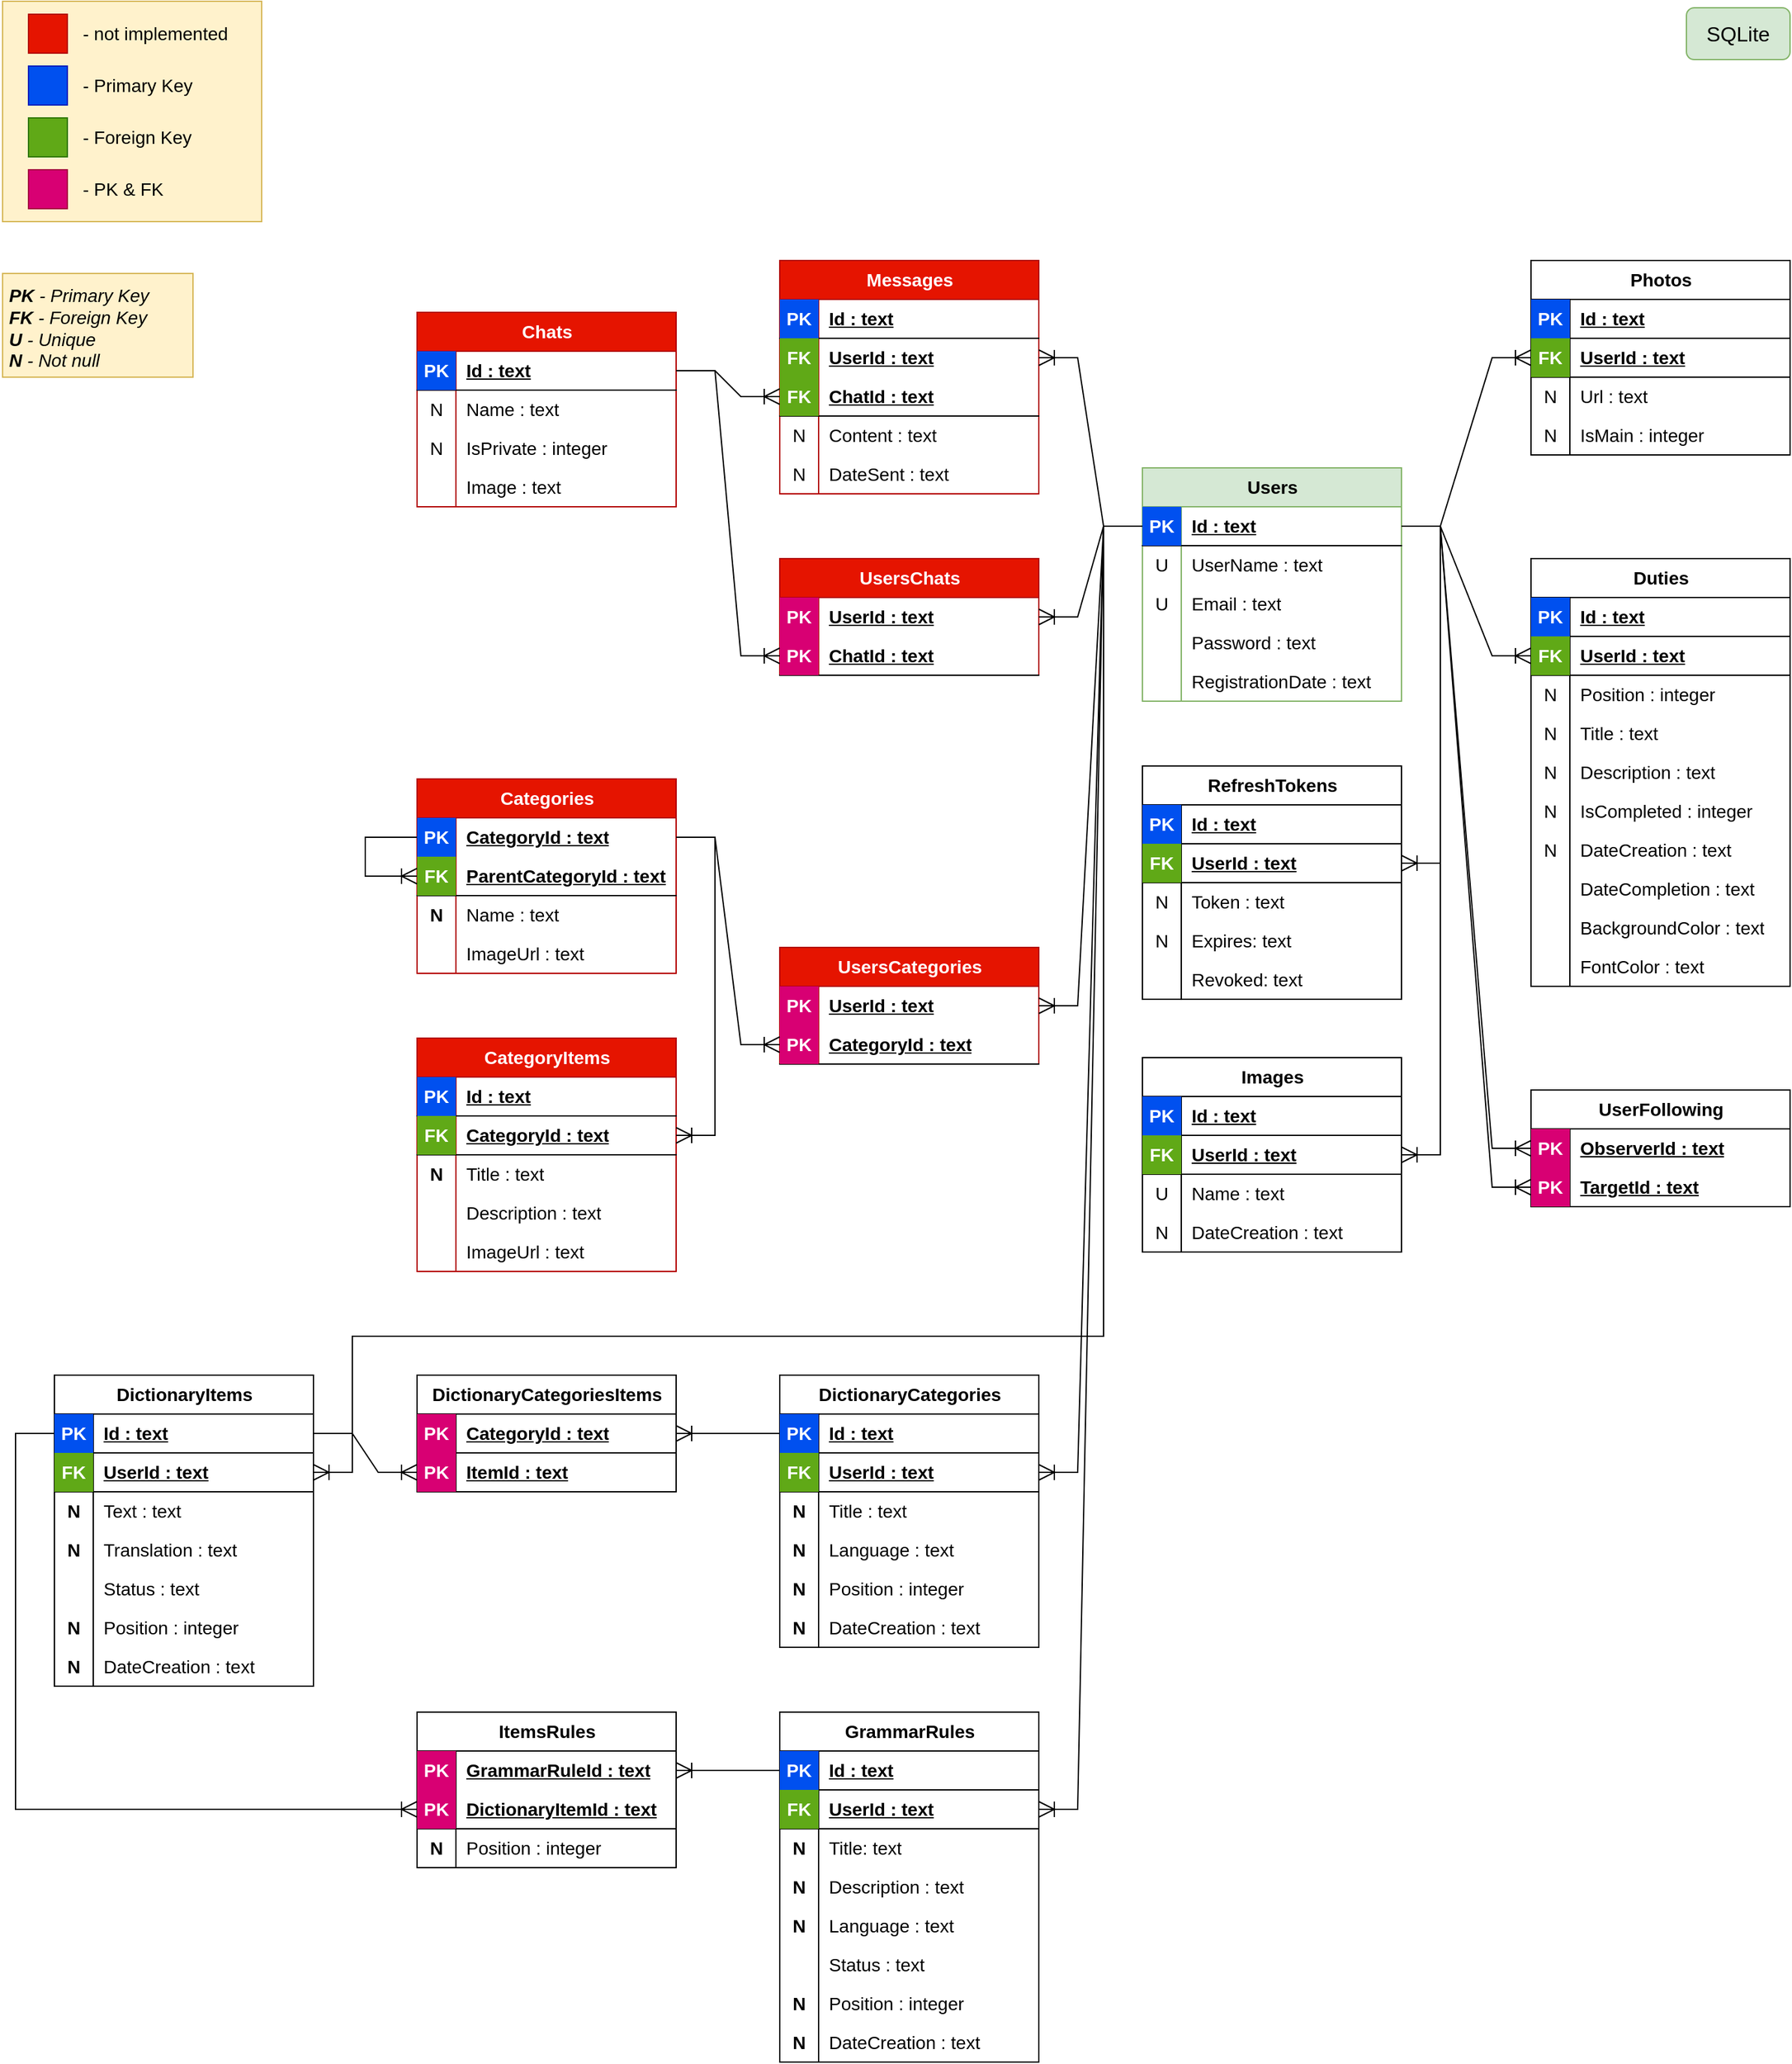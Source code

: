 <mxfile version="21.5.1" type="device">
  <diagram name="Сторінка-1" id="WFCr-dlh56mRX7i9A3j5">
    <mxGraphModel dx="1851" dy="610" grid="1" gridSize="10" guides="1" tooltips="1" connect="1" arrows="1" fold="1" page="1" pageScale="1" pageWidth="827" pageHeight="1169" math="0" shadow="0">
      <root>
        <mxCell id="0" />
        <mxCell id="1" parent="0" />
        <mxCell id="6UYcBD5jXGxbU4CRU2F0-19" value="" style="rounded=0;whiteSpace=wrap;html=1;fillColor=#fff2cc;strokeColor=#d6b656;" parent="1" vertex="1">
          <mxGeometry x="-560" width="200" height="170" as="geometry" />
        </mxCell>
        <mxCell id="i38YBa2pARtEOWNtcNaO-1" value="Users" style="shape=table;startSize=30;container=1;collapsible=1;childLayout=tableLayout;fixedRows=1;rowLines=0;fontStyle=1;align=center;resizeLast=1;html=1;fontSize=14;fillColor=#d5e8d4;strokeColor=#82b366;" parent="1" vertex="1">
          <mxGeometry x="320" y="360" width="200" height="180" as="geometry" />
        </mxCell>
        <mxCell id="i38YBa2pARtEOWNtcNaO-2" value="" style="shape=tableRow;horizontal=0;startSize=0;swimlaneHead=0;swimlaneBody=0;fillColor=none;collapsible=0;dropTarget=0;points=[[0,0.5],[1,0.5]];portConstraint=eastwest;top=0;left=0;right=0;bottom=1;fontSize=14;" parent="i38YBa2pARtEOWNtcNaO-1" vertex="1">
          <mxGeometry y="30" width="200" height="30" as="geometry" />
        </mxCell>
        <mxCell id="i38YBa2pARtEOWNtcNaO-3" value="PK" style="shape=partialRectangle;connectable=0;fillColor=#0050ef;top=0;left=0;bottom=0;right=0;fontStyle=1;overflow=hidden;whiteSpace=wrap;html=1;fontSize=14;fontColor=#ffffff;strokeColor=#001DBC;" parent="i38YBa2pARtEOWNtcNaO-2" vertex="1">
          <mxGeometry width="30" height="30" as="geometry">
            <mxRectangle width="30" height="30" as="alternateBounds" />
          </mxGeometry>
        </mxCell>
        <mxCell id="i38YBa2pARtEOWNtcNaO-4" value="Id : text" style="shape=partialRectangle;connectable=0;fillColor=none;top=0;left=0;bottom=0;right=0;align=left;spacingLeft=6;fontStyle=5;overflow=hidden;whiteSpace=wrap;html=1;fontSize=14;" parent="i38YBa2pARtEOWNtcNaO-2" vertex="1">
          <mxGeometry x="30" width="170" height="30" as="geometry">
            <mxRectangle width="170" height="30" as="alternateBounds" />
          </mxGeometry>
        </mxCell>
        <mxCell id="i38YBa2pARtEOWNtcNaO-5" value="" style="shape=tableRow;horizontal=0;startSize=0;swimlaneHead=0;swimlaneBody=0;fillColor=none;collapsible=0;dropTarget=0;points=[[0,0.5],[1,0.5]];portConstraint=eastwest;top=0;left=0;right=0;bottom=0;fontSize=14;" parent="i38YBa2pARtEOWNtcNaO-1" vertex="1">
          <mxGeometry y="60" width="200" height="30" as="geometry" />
        </mxCell>
        <mxCell id="i38YBa2pARtEOWNtcNaO-6" value="U" style="shape=partialRectangle;connectable=0;fillColor=none;top=0;left=0;bottom=0;right=0;editable=1;overflow=hidden;whiteSpace=wrap;html=1;fontSize=14;" parent="i38YBa2pARtEOWNtcNaO-5" vertex="1">
          <mxGeometry width="30" height="30" as="geometry">
            <mxRectangle width="30" height="30" as="alternateBounds" />
          </mxGeometry>
        </mxCell>
        <mxCell id="i38YBa2pARtEOWNtcNaO-7" value="UserName : text" style="shape=partialRectangle;connectable=0;fillColor=none;top=0;left=0;bottom=0;right=0;align=left;spacingLeft=6;overflow=hidden;whiteSpace=wrap;html=1;fontSize=14;" parent="i38YBa2pARtEOWNtcNaO-5" vertex="1">
          <mxGeometry x="30" width="170" height="30" as="geometry">
            <mxRectangle width="170" height="30" as="alternateBounds" />
          </mxGeometry>
        </mxCell>
        <mxCell id="i38YBa2pARtEOWNtcNaO-8" value="" style="shape=tableRow;horizontal=0;startSize=0;swimlaneHead=0;swimlaneBody=0;fillColor=none;collapsible=0;dropTarget=0;points=[[0,0.5],[1,0.5]];portConstraint=eastwest;top=0;left=0;right=0;bottom=0;fontSize=14;" parent="i38YBa2pARtEOWNtcNaO-1" vertex="1">
          <mxGeometry y="90" width="200" height="30" as="geometry" />
        </mxCell>
        <mxCell id="i38YBa2pARtEOWNtcNaO-9" value="U" style="shape=partialRectangle;connectable=0;fillColor=none;top=0;left=0;bottom=0;right=0;editable=1;overflow=hidden;whiteSpace=wrap;html=1;fontSize=14;" parent="i38YBa2pARtEOWNtcNaO-8" vertex="1">
          <mxGeometry width="30" height="30" as="geometry">
            <mxRectangle width="30" height="30" as="alternateBounds" />
          </mxGeometry>
        </mxCell>
        <mxCell id="i38YBa2pARtEOWNtcNaO-10" value="Email&amp;nbsp;: text" style="shape=partialRectangle;connectable=0;fillColor=none;top=0;left=0;bottom=0;right=0;align=left;spacingLeft=6;overflow=hidden;whiteSpace=wrap;html=1;fontSize=14;" parent="i38YBa2pARtEOWNtcNaO-8" vertex="1">
          <mxGeometry x="30" width="170" height="30" as="geometry">
            <mxRectangle width="170" height="30" as="alternateBounds" />
          </mxGeometry>
        </mxCell>
        <mxCell id="6UYcBD5jXGxbU4CRU2F0-1" value="" style="shape=tableRow;horizontal=0;startSize=0;swimlaneHead=0;swimlaneBody=0;fillColor=none;collapsible=0;dropTarget=0;points=[[0,0.5],[1,0.5]];portConstraint=eastwest;top=0;left=0;right=0;bottom=0;fontSize=14;" parent="i38YBa2pARtEOWNtcNaO-1" vertex="1">
          <mxGeometry y="120" width="200" height="30" as="geometry" />
        </mxCell>
        <mxCell id="6UYcBD5jXGxbU4CRU2F0-2" value="" style="shape=partialRectangle;connectable=0;fillColor=none;top=0;left=0;bottom=0;right=0;editable=1;overflow=hidden;whiteSpace=wrap;html=1;fontSize=14;" parent="6UYcBD5jXGxbU4CRU2F0-1" vertex="1">
          <mxGeometry width="30" height="30" as="geometry">
            <mxRectangle width="30" height="30" as="alternateBounds" />
          </mxGeometry>
        </mxCell>
        <mxCell id="6UYcBD5jXGxbU4CRU2F0-3" value="Password&amp;nbsp;: text" style="shape=partialRectangle;connectable=0;fillColor=none;top=0;left=0;bottom=0;right=0;align=left;spacingLeft=6;overflow=hidden;whiteSpace=wrap;html=1;fontSize=14;" parent="6UYcBD5jXGxbU4CRU2F0-1" vertex="1">
          <mxGeometry x="30" width="170" height="30" as="geometry">
            <mxRectangle width="170" height="30" as="alternateBounds" />
          </mxGeometry>
        </mxCell>
        <mxCell id="i38YBa2pARtEOWNtcNaO-11" value="" style="shape=tableRow;horizontal=0;startSize=0;swimlaneHead=0;swimlaneBody=0;fillColor=none;collapsible=0;dropTarget=0;points=[[0,0.5],[1,0.5]];portConstraint=eastwest;top=0;left=0;right=0;bottom=0;fontSize=14;" parent="i38YBa2pARtEOWNtcNaO-1" vertex="1">
          <mxGeometry y="150" width="200" height="30" as="geometry" />
        </mxCell>
        <mxCell id="i38YBa2pARtEOWNtcNaO-12" value="" style="shape=partialRectangle;connectable=0;fillColor=none;top=0;left=0;bottom=0;right=0;editable=1;overflow=hidden;whiteSpace=wrap;html=1;fontSize=14;" parent="i38YBa2pARtEOWNtcNaO-11" vertex="1">
          <mxGeometry width="30" height="30" as="geometry">
            <mxRectangle width="30" height="30" as="alternateBounds" />
          </mxGeometry>
        </mxCell>
        <mxCell id="i38YBa2pARtEOWNtcNaO-13" value="RegistrationDate : text" style="shape=partialRectangle;connectable=0;fillColor=none;top=0;left=0;bottom=0;right=0;align=left;spacingLeft=6;overflow=hidden;whiteSpace=wrap;html=1;fontSize=14;" parent="i38YBa2pARtEOWNtcNaO-11" vertex="1">
          <mxGeometry x="30" width="170" height="30" as="geometry">
            <mxRectangle width="170" height="30" as="alternateBounds" />
          </mxGeometry>
        </mxCell>
        <mxCell id="i38YBa2pARtEOWNtcNaO-14" value="Duties" style="shape=table;startSize=30;container=1;collapsible=1;childLayout=tableLayout;fixedRows=1;rowLines=0;fontStyle=1;align=center;resizeLast=1;html=1;fontSize=14;" parent="1" vertex="1">
          <mxGeometry x="620" y="430" width="200" height="330" as="geometry">
            <mxRectangle x="320" y="80" width="80" height="30" as="alternateBounds" />
          </mxGeometry>
        </mxCell>
        <mxCell id="i38YBa2pARtEOWNtcNaO-15" value="" style="shape=tableRow;horizontal=0;startSize=0;swimlaneHead=0;swimlaneBody=0;fillColor=none;collapsible=0;dropTarget=0;points=[[0,0.5],[1,0.5]];portConstraint=eastwest;top=0;left=0;right=0;bottom=1;fontSize=14;swimlaneLine=1;labelBorderColor=none;" parent="i38YBa2pARtEOWNtcNaO-14" vertex="1">
          <mxGeometry y="30" width="200" height="30" as="geometry" />
        </mxCell>
        <mxCell id="i38YBa2pARtEOWNtcNaO-16" value="PK" style="shape=partialRectangle;connectable=0;fillColor=#0050ef;top=0;left=0;bottom=0;right=0;fontStyle=1;overflow=hidden;whiteSpace=wrap;html=1;fontSize=14;fontColor=#ffffff;strokeColor=#001DBC;" parent="i38YBa2pARtEOWNtcNaO-15" vertex="1">
          <mxGeometry width="30" height="30" as="geometry">
            <mxRectangle width="30" height="30" as="alternateBounds" />
          </mxGeometry>
        </mxCell>
        <mxCell id="i38YBa2pARtEOWNtcNaO-17" value="Id : text" style="shape=partialRectangle;connectable=0;fillColor=none;top=0;left=0;bottom=0;right=0;align=left;spacingLeft=6;fontStyle=5;overflow=hidden;whiteSpace=wrap;html=1;fontSize=14;" parent="i38YBa2pARtEOWNtcNaO-15" vertex="1">
          <mxGeometry x="30" width="170" height="30" as="geometry">
            <mxRectangle width="170" height="30" as="alternateBounds" />
          </mxGeometry>
        </mxCell>
        <mxCell id="i38YBa2pARtEOWNtcNaO-39" value="" style="shape=tableRow;horizontal=0;startSize=0;swimlaneHead=0;swimlaneBody=0;fillColor=none;collapsible=0;dropTarget=0;points=[[0,0.5],[1,0.5]];portConstraint=eastwest;top=0;left=0;right=0;bottom=1;fontSize=14;strokeColor=default;" parent="i38YBa2pARtEOWNtcNaO-14" vertex="1">
          <mxGeometry y="60" width="200" height="30" as="geometry" />
        </mxCell>
        <mxCell id="i38YBa2pARtEOWNtcNaO-40" value="FK" style="shape=partialRectangle;connectable=0;fillColor=#60a917;top=0;left=0;bottom=0;right=0;fontStyle=1;overflow=hidden;whiteSpace=wrap;html=1;fontSize=14;fontColor=#ffffff;strokeColor=#2D7600;" parent="i38YBa2pARtEOWNtcNaO-39" vertex="1">
          <mxGeometry width="30" height="30" as="geometry">
            <mxRectangle width="30" height="30" as="alternateBounds" />
          </mxGeometry>
        </mxCell>
        <mxCell id="i38YBa2pARtEOWNtcNaO-41" value="UserId : text" style="shape=partialRectangle;connectable=0;fillColor=none;top=0;left=0;bottom=0;right=0;align=left;spacingLeft=6;fontStyle=5;overflow=hidden;whiteSpace=wrap;html=1;fontSize=14;" parent="i38YBa2pARtEOWNtcNaO-39" vertex="1">
          <mxGeometry x="30" width="170" height="30" as="geometry">
            <mxRectangle width="170" height="30" as="alternateBounds" />
          </mxGeometry>
        </mxCell>
        <mxCell id="i38YBa2pARtEOWNtcNaO-18" value="" style="shape=tableRow;horizontal=0;startSize=0;swimlaneHead=0;swimlaneBody=0;fillColor=none;collapsible=0;dropTarget=0;points=[[0,0.5],[1,0.5]];portConstraint=eastwest;top=0;left=0;right=0;bottom=0;fontSize=14;" parent="i38YBa2pARtEOWNtcNaO-14" vertex="1">
          <mxGeometry y="90" width="200" height="30" as="geometry" />
        </mxCell>
        <mxCell id="i38YBa2pARtEOWNtcNaO-19" value="N" style="shape=partialRectangle;connectable=0;fillColor=none;top=0;left=0;bottom=0;right=0;editable=1;overflow=hidden;whiteSpace=wrap;html=1;fontSize=14;" parent="i38YBa2pARtEOWNtcNaO-18" vertex="1">
          <mxGeometry width="30" height="30" as="geometry">
            <mxRectangle width="30" height="30" as="alternateBounds" />
          </mxGeometry>
        </mxCell>
        <mxCell id="i38YBa2pARtEOWNtcNaO-20" value="Position : integer" style="shape=partialRectangle;connectable=0;fillColor=none;top=0;left=0;bottom=0;right=0;align=left;spacingLeft=6;overflow=hidden;whiteSpace=wrap;html=1;fontSize=14;" parent="i38YBa2pARtEOWNtcNaO-18" vertex="1">
          <mxGeometry x="30" width="170" height="30" as="geometry">
            <mxRectangle width="170" height="30" as="alternateBounds" />
          </mxGeometry>
        </mxCell>
        <mxCell id="i38YBa2pARtEOWNtcNaO-21" value="" style="shape=tableRow;horizontal=0;startSize=0;swimlaneHead=0;swimlaneBody=0;fillColor=none;collapsible=0;dropTarget=0;points=[[0,0.5],[1,0.5]];portConstraint=eastwest;top=0;left=0;right=0;bottom=0;fontSize=14;" parent="i38YBa2pARtEOWNtcNaO-14" vertex="1">
          <mxGeometry y="120" width="200" height="30" as="geometry" />
        </mxCell>
        <mxCell id="i38YBa2pARtEOWNtcNaO-22" value="N" style="shape=partialRectangle;connectable=0;fillColor=none;top=0;left=0;bottom=0;right=0;editable=1;overflow=hidden;whiteSpace=wrap;html=1;fontSize=14;" parent="i38YBa2pARtEOWNtcNaO-21" vertex="1">
          <mxGeometry width="30" height="30" as="geometry">
            <mxRectangle width="30" height="30" as="alternateBounds" />
          </mxGeometry>
        </mxCell>
        <mxCell id="i38YBa2pARtEOWNtcNaO-23" value="Title : text" style="shape=partialRectangle;connectable=0;fillColor=none;top=0;left=0;bottom=0;right=0;align=left;spacingLeft=6;overflow=hidden;whiteSpace=wrap;html=1;fontSize=14;" parent="i38YBa2pARtEOWNtcNaO-21" vertex="1">
          <mxGeometry x="30" width="170" height="30" as="geometry">
            <mxRectangle width="170" height="30" as="alternateBounds" />
          </mxGeometry>
        </mxCell>
        <mxCell id="i38YBa2pARtEOWNtcNaO-24" value="" style="shape=tableRow;horizontal=0;startSize=0;swimlaneHead=0;swimlaneBody=0;fillColor=none;collapsible=0;dropTarget=0;points=[[0,0.5],[1,0.5]];portConstraint=eastwest;top=0;left=0;right=0;bottom=0;fontSize=14;" parent="i38YBa2pARtEOWNtcNaO-14" vertex="1">
          <mxGeometry y="150" width="200" height="30" as="geometry" />
        </mxCell>
        <mxCell id="i38YBa2pARtEOWNtcNaO-25" value="N" style="shape=partialRectangle;connectable=0;fillColor=none;top=0;left=0;bottom=0;right=0;editable=1;overflow=hidden;whiteSpace=wrap;html=1;fontSize=14;" parent="i38YBa2pARtEOWNtcNaO-24" vertex="1">
          <mxGeometry width="30" height="30" as="geometry">
            <mxRectangle width="30" height="30" as="alternateBounds" />
          </mxGeometry>
        </mxCell>
        <mxCell id="i38YBa2pARtEOWNtcNaO-26" value="Description : text" style="shape=partialRectangle;connectable=0;fillColor=none;top=0;left=0;bottom=0;right=0;align=left;spacingLeft=6;overflow=hidden;whiteSpace=wrap;html=1;fontSize=14;" parent="i38YBa2pARtEOWNtcNaO-24" vertex="1">
          <mxGeometry x="30" width="170" height="30" as="geometry">
            <mxRectangle width="170" height="30" as="alternateBounds" />
          </mxGeometry>
        </mxCell>
        <mxCell id="i38YBa2pARtEOWNtcNaO-64" value="" style="shape=tableRow;horizontal=0;startSize=0;swimlaneHead=0;swimlaneBody=0;fillColor=none;collapsible=0;dropTarget=0;points=[[0,0.5],[1,0.5]];portConstraint=eastwest;top=0;left=0;right=0;bottom=0;fontSize=14;" parent="i38YBa2pARtEOWNtcNaO-14" vertex="1">
          <mxGeometry y="180" width="200" height="30" as="geometry" />
        </mxCell>
        <mxCell id="i38YBa2pARtEOWNtcNaO-65" value="N" style="shape=partialRectangle;connectable=0;fillColor=none;top=0;left=0;bottom=0;right=0;editable=1;overflow=hidden;whiteSpace=wrap;html=1;fontSize=14;" parent="i38YBa2pARtEOWNtcNaO-64" vertex="1">
          <mxGeometry width="30" height="30" as="geometry">
            <mxRectangle width="30" height="30" as="alternateBounds" />
          </mxGeometry>
        </mxCell>
        <mxCell id="i38YBa2pARtEOWNtcNaO-66" value="IsCompleted : integer" style="shape=partialRectangle;connectable=0;fillColor=none;top=0;left=0;bottom=0;right=0;align=left;spacingLeft=6;overflow=hidden;whiteSpace=wrap;html=1;fontSize=14;" parent="i38YBa2pARtEOWNtcNaO-64" vertex="1">
          <mxGeometry x="30" width="170" height="30" as="geometry">
            <mxRectangle width="170" height="30" as="alternateBounds" />
          </mxGeometry>
        </mxCell>
        <mxCell id="i38YBa2pARtEOWNtcNaO-67" value="" style="shape=tableRow;horizontal=0;startSize=0;swimlaneHead=0;swimlaneBody=0;fillColor=none;collapsible=0;dropTarget=0;points=[[0,0.5],[1,0.5]];portConstraint=eastwest;top=0;left=0;right=0;bottom=0;fontSize=14;" parent="i38YBa2pARtEOWNtcNaO-14" vertex="1">
          <mxGeometry y="210" width="200" height="30" as="geometry" />
        </mxCell>
        <mxCell id="i38YBa2pARtEOWNtcNaO-68" value="N" style="shape=partialRectangle;connectable=0;fillColor=none;top=0;left=0;bottom=0;right=0;editable=1;overflow=hidden;whiteSpace=wrap;html=1;fontSize=14;" parent="i38YBa2pARtEOWNtcNaO-67" vertex="1">
          <mxGeometry width="30" height="30" as="geometry">
            <mxRectangle width="30" height="30" as="alternateBounds" />
          </mxGeometry>
        </mxCell>
        <mxCell id="i38YBa2pARtEOWNtcNaO-69" value="DateCreation : text" style="shape=partialRectangle;connectable=0;fillColor=none;top=0;left=0;bottom=0;right=0;align=left;spacingLeft=6;overflow=hidden;whiteSpace=wrap;html=1;fontSize=14;" parent="i38YBa2pARtEOWNtcNaO-67" vertex="1">
          <mxGeometry x="30" width="170" height="30" as="geometry">
            <mxRectangle width="170" height="30" as="alternateBounds" />
          </mxGeometry>
        </mxCell>
        <mxCell id="i38YBa2pARtEOWNtcNaO-70" value="" style="shape=tableRow;horizontal=0;startSize=0;swimlaneHead=0;swimlaneBody=0;fillColor=none;collapsible=0;dropTarget=0;points=[[0,0.5],[1,0.5]];portConstraint=eastwest;top=0;left=0;right=0;bottom=0;fontSize=14;" parent="i38YBa2pARtEOWNtcNaO-14" vertex="1">
          <mxGeometry y="240" width="200" height="30" as="geometry" />
        </mxCell>
        <mxCell id="i38YBa2pARtEOWNtcNaO-71" value="" style="shape=partialRectangle;connectable=0;fillColor=none;top=0;left=0;bottom=0;right=0;editable=1;overflow=hidden;whiteSpace=wrap;html=1;fontSize=14;" parent="i38YBa2pARtEOWNtcNaO-70" vertex="1">
          <mxGeometry width="30" height="30" as="geometry">
            <mxRectangle width="30" height="30" as="alternateBounds" />
          </mxGeometry>
        </mxCell>
        <mxCell id="i38YBa2pARtEOWNtcNaO-72" value="DateCompletion : text" style="shape=partialRectangle;connectable=0;fillColor=none;top=0;left=0;bottom=0;right=0;align=left;spacingLeft=6;overflow=hidden;whiteSpace=wrap;html=1;fontSize=14;" parent="i38YBa2pARtEOWNtcNaO-70" vertex="1">
          <mxGeometry x="30" width="170" height="30" as="geometry">
            <mxRectangle width="170" height="30" as="alternateBounds" />
          </mxGeometry>
        </mxCell>
        <mxCell id="i38YBa2pARtEOWNtcNaO-73" value="" style="shape=tableRow;horizontal=0;startSize=0;swimlaneHead=0;swimlaneBody=0;fillColor=none;collapsible=0;dropTarget=0;points=[[0,0.5],[1,0.5]];portConstraint=eastwest;top=0;left=0;right=0;bottom=0;fontSize=14;" parent="i38YBa2pARtEOWNtcNaO-14" vertex="1">
          <mxGeometry y="270" width="200" height="30" as="geometry" />
        </mxCell>
        <mxCell id="i38YBa2pARtEOWNtcNaO-74" value="" style="shape=partialRectangle;connectable=0;fillColor=none;top=0;left=0;bottom=0;right=0;editable=1;overflow=hidden;whiteSpace=wrap;html=1;fontSize=14;" parent="i38YBa2pARtEOWNtcNaO-73" vertex="1">
          <mxGeometry width="30" height="30" as="geometry">
            <mxRectangle width="30" height="30" as="alternateBounds" />
          </mxGeometry>
        </mxCell>
        <mxCell id="i38YBa2pARtEOWNtcNaO-75" value="BackgroundColor : text" style="shape=partialRectangle;connectable=0;fillColor=none;top=0;left=0;bottom=0;right=0;align=left;spacingLeft=6;overflow=hidden;whiteSpace=wrap;html=1;fontSize=14;" parent="i38YBa2pARtEOWNtcNaO-73" vertex="1">
          <mxGeometry x="30" width="170" height="30" as="geometry">
            <mxRectangle width="170" height="30" as="alternateBounds" />
          </mxGeometry>
        </mxCell>
        <mxCell id="i38YBa2pARtEOWNtcNaO-76" value="" style="shape=tableRow;horizontal=0;startSize=0;swimlaneHead=0;swimlaneBody=0;fillColor=none;collapsible=0;dropTarget=0;points=[[0,0.5],[1,0.5]];portConstraint=eastwest;top=0;left=0;right=0;bottom=0;fontSize=14;" parent="i38YBa2pARtEOWNtcNaO-14" vertex="1">
          <mxGeometry y="300" width="200" height="30" as="geometry" />
        </mxCell>
        <mxCell id="i38YBa2pARtEOWNtcNaO-77" value="" style="shape=partialRectangle;connectable=0;fillColor=none;top=0;left=0;bottom=0;right=0;editable=1;overflow=hidden;whiteSpace=wrap;html=1;fontSize=14;" parent="i38YBa2pARtEOWNtcNaO-76" vertex="1">
          <mxGeometry width="30" height="30" as="geometry">
            <mxRectangle width="30" height="30" as="alternateBounds" />
          </mxGeometry>
        </mxCell>
        <mxCell id="i38YBa2pARtEOWNtcNaO-78" value="FontColor : text" style="shape=partialRectangle;connectable=0;fillColor=none;top=0;left=0;bottom=0;right=0;align=left;spacingLeft=6;overflow=hidden;whiteSpace=wrap;html=1;fontSize=14;" parent="i38YBa2pARtEOWNtcNaO-76" vertex="1">
          <mxGeometry x="30" width="170" height="30" as="geometry">
            <mxRectangle width="170" height="30" as="alternateBounds" />
          </mxGeometry>
        </mxCell>
        <mxCell id="i38YBa2pARtEOWNtcNaO-79" value="" style="edgeStyle=entityRelationEdgeStyle;fontSize=12;html=1;endArrow=ERoneToMany;rounded=0;exitX=1;exitY=0.5;exitDx=0;exitDy=0;entryX=0;entryY=0.5;entryDx=0;entryDy=0;endSize=10;startSize=10;" parent="1" source="i38YBa2pARtEOWNtcNaO-2" target="i38YBa2pARtEOWNtcNaO-39" edge="1">
          <mxGeometry width="100" height="100" relative="1" as="geometry">
            <mxPoint x="360" y="570" as="sourcePoint" />
            <mxPoint x="460" y="470" as="targetPoint" />
          </mxGeometry>
        </mxCell>
        <mxCell id="i38YBa2pARtEOWNtcNaO-80" value="Photos" style="shape=table;startSize=30;container=1;collapsible=1;childLayout=tableLayout;fixedRows=1;rowLines=0;fontStyle=1;align=center;resizeLast=1;html=1;fontSize=14;" parent="1" vertex="1">
          <mxGeometry x="620" y="200" width="200" height="150" as="geometry">
            <mxRectangle x="320" y="80" width="80" height="30" as="alternateBounds" />
          </mxGeometry>
        </mxCell>
        <mxCell id="i38YBa2pARtEOWNtcNaO-81" value="" style="shape=tableRow;horizontal=0;startSize=0;swimlaneHead=0;swimlaneBody=0;fillColor=none;collapsible=0;dropTarget=0;points=[[0,0.5],[1,0.5]];portConstraint=eastwest;top=0;left=0;right=0;bottom=1;fontSize=14;swimlaneLine=1;labelBorderColor=none;" parent="i38YBa2pARtEOWNtcNaO-80" vertex="1">
          <mxGeometry y="30" width="200" height="30" as="geometry" />
        </mxCell>
        <mxCell id="i38YBa2pARtEOWNtcNaO-82" value="PK" style="shape=partialRectangle;connectable=0;fillColor=#0050ef;top=0;left=0;bottom=0;right=0;fontStyle=1;overflow=hidden;whiteSpace=wrap;html=1;fontSize=14;fontColor=#ffffff;strokeColor=#001DBC;" parent="i38YBa2pARtEOWNtcNaO-81" vertex="1">
          <mxGeometry width="30" height="30" as="geometry">
            <mxRectangle width="30" height="30" as="alternateBounds" />
          </mxGeometry>
        </mxCell>
        <mxCell id="i38YBa2pARtEOWNtcNaO-83" value="Id : text" style="shape=partialRectangle;connectable=0;fillColor=none;top=0;left=0;bottom=0;right=0;align=left;spacingLeft=6;fontStyle=5;overflow=hidden;whiteSpace=wrap;html=1;fontSize=14;" parent="i38YBa2pARtEOWNtcNaO-81" vertex="1">
          <mxGeometry x="30" width="170" height="30" as="geometry">
            <mxRectangle width="170" height="30" as="alternateBounds" />
          </mxGeometry>
        </mxCell>
        <mxCell id="i38YBa2pARtEOWNtcNaO-84" value="" style="shape=tableRow;horizontal=0;startSize=0;swimlaneHead=0;swimlaneBody=0;fillColor=none;collapsible=0;dropTarget=0;points=[[0,0.5],[1,0.5]];portConstraint=eastwest;top=0;left=0;right=0;bottom=1;fontSize=14;strokeColor=default;" parent="i38YBa2pARtEOWNtcNaO-80" vertex="1">
          <mxGeometry y="60" width="200" height="30" as="geometry" />
        </mxCell>
        <mxCell id="i38YBa2pARtEOWNtcNaO-85" value="FK" style="shape=partialRectangle;connectable=0;fillColor=#60a917;top=0;left=0;bottom=0;right=0;fontStyle=1;overflow=hidden;whiteSpace=wrap;html=1;fontSize=14;fontColor=#ffffff;strokeColor=#2D7600;" parent="i38YBa2pARtEOWNtcNaO-84" vertex="1">
          <mxGeometry width="30" height="30" as="geometry">
            <mxRectangle width="30" height="30" as="alternateBounds" />
          </mxGeometry>
        </mxCell>
        <mxCell id="i38YBa2pARtEOWNtcNaO-86" value="UserId : text" style="shape=partialRectangle;connectable=0;fillColor=none;top=0;left=0;bottom=0;right=0;align=left;spacingLeft=6;fontStyle=5;overflow=hidden;whiteSpace=wrap;html=1;fontSize=14;" parent="i38YBa2pARtEOWNtcNaO-84" vertex="1">
          <mxGeometry x="30" width="170" height="30" as="geometry">
            <mxRectangle width="170" height="30" as="alternateBounds" />
          </mxGeometry>
        </mxCell>
        <mxCell id="i38YBa2pARtEOWNtcNaO-87" value="" style="shape=tableRow;horizontal=0;startSize=0;swimlaneHead=0;swimlaneBody=0;fillColor=none;collapsible=0;dropTarget=0;points=[[0,0.5],[1,0.5]];portConstraint=eastwest;top=0;left=0;right=0;bottom=0;fontSize=14;" parent="i38YBa2pARtEOWNtcNaO-80" vertex="1">
          <mxGeometry y="90" width="200" height="30" as="geometry" />
        </mxCell>
        <mxCell id="i38YBa2pARtEOWNtcNaO-88" value="N" style="shape=partialRectangle;connectable=0;fillColor=none;top=0;left=0;bottom=0;right=0;editable=1;overflow=hidden;whiteSpace=wrap;html=1;fontSize=14;" parent="i38YBa2pARtEOWNtcNaO-87" vertex="1">
          <mxGeometry width="30" height="30" as="geometry">
            <mxRectangle width="30" height="30" as="alternateBounds" />
          </mxGeometry>
        </mxCell>
        <mxCell id="i38YBa2pARtEOWNtcNaO-89" value="Url : text" style="shape=partialRectangle;connectable=0;fillColor=none;top=0;left=0;bottom=0;right=0;align=left;spacingLeft=6;overflow=hidden;whiteSpace=wrap;html=1;fontSize=14;" parent="i38YBa2pARtEOWNtcNaO-87" vertex="1">
          <mxGeometry x="30" width="170" height="30" as="geometry">
            <mxRectangle width="170" height="30" as="alternateBounds" />
          </mxGeometry>
        </mxCell>
        <mxCell id="i38YBa2pARtEOWNtcNaO-90" value="" style="shape=tableRow;horizontal=0;startSize=0;swimlaneHead=0;swimlaneBody=0;fillColor=none;collapsible=0;dropTarget=0;points=[[0,0.5],[1,0.5]];portConstraint=eastwest;top=0;left=0;right=0;bottom=0;fontSize=14;" parent="i38YBa2pARtEOWNtcNaO-80" vertex="1">
          <mxGeometry y="120" width="200" height="30" as="geometry" />
        </mxCell>
        <mxCell id="i38YBa2pARtEOWNtcNaO-91" value="N" style="shape=partialRectangle;connectable=0;fillColor=none;top=0;left=0;bottom=0;right=0;editable=1;overflow=hidden;whiteSpace=wrap;html=1;fontSize=14;" parent="i38YBa2pARtEOWNtcNaO-90" vertex="1">
          <mxGeometry width="30" height="30" as="geometry">
            <mxRectangle width="30" height="30" as="alternateBounds" />
          </mxGeometry>
        </mxCell>
        <mxCell id="i38YBa2pARtEOWNtcNaO-92" value="IsMain : integer" style="shape=partialRectangle;connectable=0;fillColor=none;top=0;left=0;bottom=0;right=0;align=left;spacingLeft=6;overflow=hidden;whiteSpace=wrap;html=1;fontSize=14;" parent="i38YBa2pARtEOWNtcNaO-90" vertex="1">
          <mxGeometry x="30" width="170" height="30" as="geometry">
            <mxRectangle width="170" height="30" as="alternateBounds" />
          </mxGeometry>
        </mxCell>
        <mxCell id="i38YBa2pARtEOWNtcNaO-111" value="" style="edgeStyle=entityRelationEdgeStyle;fontSize=12;html=1;endArrow=ERoneToMany;rounded=0;entryX=0;entryY=0.5;entryDx=0;entryDy=0;endSize=10;startSize=10;exitX=1;exitY=0.5;exitDx=0;exitDy=0;" parent="1" source="i38YBa2pARtEOWNtcNaO-2" target="i38YBa2pARtEOWNtcNaO-84" edge="1">
          <mxGeometry width="100" height="100" relative="1" as="geometry">
            <mxPoint x="500" y="370" as="sourcePoint" />
            <mxPoint x="610" y="485" as="targetPoint" />
          </mxGeometry>
        </mxCell>
        <mxCell id="i38YBa2pARtEOWNtcNaO-112" value="Chats" style="shape=table;startSize=30;container=1;collapsible=1;childLayout=tableLayout;fixedRows=1;rowLines=0;fontStyle=1;align=center;resizeLast=1;html=1;fontSize=14;fillColor=#e51400;strokeColor=#B20000;fontColor=#ffffff;" parent="1" vertex="1">
          <mxGeometry x="-240" y="240" width="200" height="150" as="geometry" />
        </mxCell>
        <mxCell id="i38YBa2pARtEOWNtcNaO-113" value="" style="shape=tableRow;horizontal=0;startSize=0;swimlaneHead=0;swimlaneBody=0;fillColor=none;collapsible=0;dropTarget=0;points=[[0,0.5],[1,0.5]];portConstraint=eastwest;top=0;left=0;right=0;bottom=1;fontSize=14;" parent="i38YBa2pARtEOWNtcNaO-112" vertex="1">
          <mxGeometry y="30" width="200" height="30" as="geometry" />
        </mxCell>
        <mxCell id="i38YBa2pARtEOWNtcNaO-114" value="PK" style="shape=partialRectangle;connectable=0;fillColor=#0050ef;top=0;left=0;bottom=0;right=0;fontStyle=1;overflow=hidden;whiteSpace=wrap;html=1;fontSize=14;fontColor=#ffffff;strokeColor=#001DBC;" parent="i38YBa2pARtEOWNtcNaO-113" vertex="1">
          <mxGeometry width="30" height="30" as="geometry">
            <mxRectangle width="30" height="30" as="alternateBounds" />
          </mxGeometry>
        </mxCell>
        <mxCell id="i38YBa2pARtEOWNtcNaO-115" value="Id : text" style="shape=partialRectangle;connectable=0;fillColor=none;top=0;left=0;bottom=0;right=0;align=left;spacingLeft=6;fontStyle=5;overflow=hidden;whiteSpace=wrap;html=1;fontSize=14;" parent="i38YBa2pARtEOWNtcNaO-113" vertex="1">
          <mxGeometry x="30" width="170" height="30" as="geometry">
            <mxRectangle width="170" height="30" as="alternateBounds" />
          </mxGeometry>
        </mxCell>
        <mxCell id="i38YBa2pARtEOWNtcNaO-116" value="" style="shape=tableRow;horizontal=0;startSize=0;swimlaneHead=0;swimlaneBody=0;fillColor=none;collapsible=0;dropTarget=0;points=[[0,0.5],[1,0.5]];portConstraint=eastwest;top=0;left=0;right=0;bottom=0;fontSize=14;" parent="i38YBa2pARtEOWNtcNaO-112" vertex="1">
          <mxGeometry y="60" width="200" height="30" as="geometry" />
        </mxCell>
        <mxCell id="i38YBa2pARtEOWNtcNaO-117" value="N" style="shape=partialRectangle;connectable=0;fillColor=none;top=0;left=0;bottom=0;right=0;editable=1;overflow=hidden;whiteSpace=wrap;html=1;fontSize=14;" parent="i38YBa2pARtEOWNtcNaO-116" vertex="1">
          <mxGeometry width="30" height="30" as="geometry">
            <mxRectangle width="30" height="30" as="alternateBounds" />
          </mxGeometry>
        </mxCell>
        <mxCell id="i38YBa2pARtEOWNtcNaO-118" value="Name : text" style="shape=partialRectangle;connectable=0;fillColor=none;top=0;left=0;bottom=0;right=0;align=left;spacingLeft=6;overflow=hidden;whiteSpace=wrap;html=1;fontSize=14;" parent="i38YBa2pARtEOWNtcNaO-116" vertex="1">
          <mxGeometry x="30" width="170" height="30" as="geometry">
            <mxRectangle width="170" height="30" as="alternateBounds" />
          </mxGeometry>
        </mxCell>
        <mxCell id="i38YBa2pARtEOWNtcNaO-119" value="" style="shape=tableRow;horizontal=0;startSize=0;swimlaneHead=0;swimlaneBody=0;fillColor=none;collapsible=0;dropTarget=0;points=[[0,0.5],[1,0.5]];portConstraint=eastwest;top=0;left=0;right=0;bottom=0;fontSize=14;" parent="i38YBa2pARtEOWNtcNaO-112" vertex="1">
          <mxGeometry y="90" width="200" height="30" as="geometry" />
        </mxCell>
        <mxCell id="i38YBa2pARtEOWNtcNaO-120" value="N" style="shape=partialRectangle;connectable=0;fillColor=none;top=0;left=0;bottom=0;right=0;editable=1;overflow=hidden;whiteSpace=wrap;html=1;fontSize=14;" parent="i38YBa2pARtEOWNtcNaO-119" vertex="1">
          <mxGeometry width="30" height="30" as="geometry">
            <mxRectangle width="30" height="30" as="alternateBounds" />
          </mxGeometry>
        </mxCell>
        <mxCell id="i38YBa2pARtEOWNtcNaO-121" value="IsPrivate : integer" style="shape=partialRectangle;connectable=0;fillColor=none;top=0;left=0;bottom=0;right=0;align=left;spacingLeft=6;overflow=hidden;whiteSpace=wrap;html=1;fontSize=14;" parent="i38YBa2pARtEOWNtcNaO-119" vertex="1">
          <mxGeometry x="30" width="170" height="30" as="geometry">
            <mxRectangle width="170" height="30" as="alternateBounds" />
          </mxGeometry>
        </mxCell>
        <mxCell id="i38YBa2pARtEOWNtcNaO-142" value="" style="shape=tableRow;horizontal=0;startSize=0;swimlaneHead=0;swimlaneBody=0;fillColor=none;collapsible=0;dropTarget=0;points=[[0,0.5],[1,0.5]];portConstraint=eastwest;top=0;left=0;right=0;bottom=0;fontSize=14;" parent="i38YBa2pARtEOWNtcNaO-112" vertex="1">
          <mxGeometry y="120" width="200" height="30" as="geometry" />
        </mxCell>
        <mxCell id="i38YBa2pARtEOWNtcNaO-143" value="" style="shape=partialRectangle;connectable=0;fillColor=none;top=0;left=0;bottom=0;right=0;editable=1;overflow=hidden;whiteSpace=wrap;html=1;fontSize=14;" parent="i38YBa2pARtEOWNtcNaO-142" vertex="1">
          <mxGeometry width="30" height="30" as="geometry">
            <mxRectangle width="30" height="30" as="alternateBounds" />
          </mxGeometry>
        </mxCell>
        <mxCell id="i38YBa2pARtEOWNtcNaO-144" value="Image : text" style="shape=partialRectangle;connectable=0;fillColor=none;top=0;left=0;bottom=0;right=0;align=left;spacingLeft=6;overflow=hidden;whiteSpace=wrap;html=1;fontSize=14;" parent="i38YBa2pARtEOWNtcNaO-142" vertex="1">
          <mxGeometry x="30" width="170" height="30" as="geometry">
            <mxRectangle width="170" height="30" as="alternateBounds" />
          </mxGeometry>
        </mxCell>
        <mxCell id="i38YBa2pARtEOWNtcNaO-125" value="SQLite" style="rounded=1;align=center;fillColor=#d5e8d4;strokeColor=#82b366;html=1;whiteSpace=wrap;fontSize=16;fontColor=#000000;" parent="1" vertex="1">
          <mxGeometry x="740" y="5" width="80" height="40" as="geometry" />
        </mxCell>
        <mxCell id="i38YBa2pARtEOWNtcNaO-126" value="UsersChats" style="shape=table;startSize=30;container=1;collapsible=1;childLayout=tableLayout;fixedRows=1;rowLines=0;fontStyle=1;align=center;resizeLast=1;html=1;fontSize=14;fillColor=#e51400;strokeColor=#B20000;fontColor=#ffffff;" parent="1" vertex="1">
          <mxGeometry x="40" y="430" width="200" height="90" as="geometry" />
        </mxCell>
        <mxCell id="i38YBa2pARtEOWNtcNaO-139" value="" style="shape=tableRow;horizontal=0;startSize=0;swimlaneHead=0;swimlaneBody=0;fillColor=none;collapsible=0;dropTarget=0;points=[[0,0.5],[1,0.5]];portConstraint=eastwest;top=0;left=0;right=0;bottom=0;fontSize=14;" parent="i38YBa2pARtEOWNtcNaO-126" vertex="1">
          <mxGeometry y="30" width="200" height="30" as="geometry" />
        </mxCell>
        <mxCell id="i38YBa2pARtEOWNtcNaO-140" value="PK" style="shape=partialRectangle;connectable=0;fillColor=#d80073;top=0;left=0;bottom=0;right=0;fontStyle=1;overflow=hidden;whiteSpace=wrap;html=1;fontSize=14;fontColor=#ffffff;strokeColor=#A50040;" parent="i38YBa2pARtEOWNtcNaO-139" vertex="1">
          <mxGeometry width="30" height="30" as="geometry">
            <mxRectangle width="30" height="30" as="alternateBounds" />
          </mxGeometry>
        </mxCell>
        <mxCell id="i38YBa2pARtEOWNtcNaO-141" value="UserId : text" style="shape=partialRectangle;connectable=0;fillColor=none;top=0;left=0;bottom=0;right=0;align=left;spacingLeft=6;fontStyle=5;overflow=hidden;whiteSpace=wrap;html=1;fontSize=14;" parent="i38YBa2pARtEOWNtcNaO-139" vertex="1">
          <mxGeometry x="30" width="170" height="30" as="geometry">
            <mxRectangle width="170" height="30" as="alternateBounds" />
          </mxGeometry>
        </mxCell>
        <mxCell id="i38YBa2pARtEOWNtcNaO-136" value="" style="shape=tableRow;horizontal=0;startSize=0;swimlaneHead=0;swimlaneBody=0;fillColor=none;collapsible=0;dropTarget=0;points=[[0,0.5],[1,0.5]];portConstraint=eastwest;top=0;left=0;right=0;bottom=1;fontSize=14;" parent="i38YBa2pARtEOWNtcNaO-126" vertex="1">
          <mxGeometry y="60" width="200" height="30" as="geometry" />
        </mxCell>
        <mxCell id="i38YBa2pARtEOWNtcNaO-137" value="PK" style="shape=partialRectangle;connectable=0;fillColor=#d80073;top=0;left=0;bottom=0;right=0;fontStyle=1;overflow=hidden;whiteSpace=wrap;html=1;fontSize=14;fontColor=#ffffff;strokeColor=#A50040;" parent="i38YBa2pARtEOWNtcNaO-136" vertex="1">
          <mxGeometry width="30" height="30" as="geometry">
            <mxRectangle width="30" height="30" as="alternateBounds" />
          </mxGeometry>
        </mxCell>
        <mxCell id="i38YBa2pARtEOWNtcNaO-138" value="ChatId : text" style="shape=partialRectangle;connectable=0;fillColor=none;top=0;left=0;bottom=0;right=0;align=left;spacingLeft=6;fontStyle=5;overflow=hidden;whiteSpace=wrap;html=1;fontSize=14;" parent="i38YBa2pARtEOWNtcNaO-136" vertex="1">
          <mxGeometry x="30" width="170" height="30" as="geometry">
            <mxRectangle width="170" height="30" as="alternateBounds" />
          </mxGeometry>
        </mxCell>
        <mxCell id="i38YBa2pARtEOWNtcNaO-145" value="Messages" style="shape=table;startSize=30;container=1;collapsible=1;childLayout=tableLayout;fixedRows=1;rowLines=0;fontStyle=1;align=center;resizeLast=1;html=1;fontSize=14;fillColor=#e51400;strokeColor=#B20000;fontColor=#ffffff;" parent="1" vertex="1">
          <mxGeometry x="40" y="200" width="200" height="180" as="geometry" />
        </mxCell>
        <mxCell id="i38YBa2pARtEOWNtcNaO-146" value="" style="shape=tableRow;horizontal=0;startSize=0;swimlaneHead=0;swimlaneBody=0;fillColor=none;collapsible=0;dropTarget=0;points=[[0,0.5],[1,0.5]];portConstraint=eastwest;top=0;left=0;right=0;bottom=1;fontSize=14;" parent="i38YBa2pARtEOWNtcNaO-145" vertex="1">
          <mxGeometry y="30" width="200" height="30" as="geometry" />
        </mxCell>
        <mxCell id="i38YBa2pARtEOWNtcNaO-147" value="PK" style="shape=partialRectangle;connectable=0;fillColor=#0050ef;top=0;left=0;bottom=0;right=0;fontStyle=1;overflow=hidden;whiteSpace=wrap;html=1;fontSize=14;fontColor=#ffffff;strokeColor=#001DBC;" parent="i38YBa2pARtEOWNtcNaO-146" vertex="1">
          <mxGeometry width="30" height="30" as="geometry">
            <mxRectangle width="30" height="30" as="alternateBounds" />
          </mxGeometry>
        </mxCell>
        <mxCell id="i38YBa2pARtEOWNtcNaO-148" value="Id : text" style="shape=partialRectangle;connectable=0;fillColor=none;top=0;left=0;bottom=0;right=0;align=left;spacingLeft=6;fontStyle=5;overflow=hidden;whiteSpace=wrap;html=1;fontSize=14;" parent="i38YBa2pARtEOWNtcNaO-146" vertex="1">
          <mxGeometry x="30" width="170" height="30" as="geometry">
            <mxRectangle width="170" height="30" as="alternateBounds" />
          </mxGeometry>
        </mxCell>
        <mxCell id="i38YBa2pARtEOWNtcNaO-158" value="" style="shape=tableRow;horizontal=0;startSize=0;swimlaneHead=0;swimlaneBody=0;fillColor=none;collapsible=0;dropTarget=0;points=[[0,0.5],[1,0.5]];portConstraint=eastwest;top=0;left=0;right=0;bottom=0;fontSize=14;" parent="i38YBa2pARtEOWNtcNaO-145" vertex="1">
          <mxGeometry y="60" width="200" height="30" as="geometry" />
        </mxCell>
        <mxCell id="i38YBa2pARtEOWNtcNaO-159" value="FK" style="shape=partialRectangle;connectable=0;fillColor=#60a917;top=0;left=0;bottom=0;right=0;editable=1;overflow=hidden;whiteSpace=wrap;html=1;fontSize=14;fontStyle=1;strokeColor=#2D7600;fontColor=#ffffff;" parent="i38YBa2pARtEOWNtcNaO-158" vertex="1">
          <mxGeometry width="30" height="30" as="geometry">
            <mxRectangle width="30" height="30" as="alternateBounds" />
          </mxGeometry>
        </mxCell>
        <mxCell id="i38YBa2pARtEOWNtcNaO-160" value="UserId&amp;nbsp;: text" style="shape=partialRectangle;connectable=0;fillColor=none;top=0;left=0;bottom=0;right=0;align=left;spacingLeft=6;overflow=hidden;whiteSpace=wrap;html=1;fontSize=14;fontStyle=5" parent="i38YBa2pARtEOWNtcNaO-158" vertex="1">
          <mxGeometry x="30" width="170" height="30" as="geometry">
            <mxRectangle width="170" height="30" as="alternateBounds" />
          </mxGeometry>
        </mxCell>
        <mxCell id="i38YBa2pARtEOWNtcNaO-149" value="" style="shape=tableRow;horizontal=0;startSize=0;swimlaneHead=0;swimlaneBody=0;fillColor=none;collapsible=0;dropTarget=0;points=[[0,0.5],[1,0.5]];portConstraint=eastwest;top=0;left=0;right=0;bottom=1;fontSize=14;" parent="i38YBa2pARtEOWNtcNaO-145" vertex="1">
          <mxGeometry y="90" width="200" height="30" as="geometry" />
        </mxCell>
        <mxCell id="i38YBa2pARtEOWNtcNaO-150" value="FK" style="shape=partialRectangle;connectable=0;fillColor=#60a917;top=0;left=0;bottom=0;right=0;editable=1;overflow=hidden;whiteSpace=wrap;html=1;fontSize=14;fontStyle=1;fontColor=#ffffff;strokeColor=#2D7600;" parent="i38YBa2pARtEOWNtcNaO-149" vertex="1">
          <mxGeometry width="30" height="30" as="geometry">
            <mxRectangle width="30" height="30" as="alternateBounds" />
          </mxGeometry>
        </mxCell>
        <mxCell id="i38YBa2pARtEOWNtcNaO-151" value="ChatId&amp;nbsp;: text" style="shape=partialRectangle;connectable=0;fillColor=none;top=0;left=0;bottom=0;right=0;align=left;spacingLeft=6;overflow=hidden;whiteSpace=wrap;html=1;fontSize=14;fontStyle=5" parent="i38YBa2pARtEOWNtcNaO-149" vertex="1">
          <mxGeometry x="30" width="170" height="30" as="geometry">
            <mxRectangle width="170" height="30" as="alternateBounds" />
          </mxGeometry>
        </mxCell>
        <mxCell id="i38YBa2pARtEOWNtcNaO-152" value="" style="shape=tableRow;horizontal=0;startSize=0;swimlaneHead=0;swimlaneBody=0;fillColor=none;collapsible=0;dropTarget=0;points=[[0,0.5],[1,0.5]];portConstraint=eastwest;top=0;left=0;right=0;bottom=0;fontSize=14;" parent="i38YBa2pARtEOWNtcNaO-145" vertex="1">
          <mxGeometry y="120" width="200" height="30" as="geometry" />
        </mxCell>
        <mxCell id="i38YBa2pARtEOWNtcNaO-153" value="N" style="shape=partialRectangle;connectable=0;fillColor=none;top=0;left=0;bottom=0;right=0;editable=1;overflow=hidden;whiteSpace=wrap;html=1;fontSize=14;" parent="i38YBa2pARtEOWNtcNaO-152" vertex="1">
          <mxGeometry width="30" height="30" as="geometry">
            <mxRectangle width="30" height="30" as="alternateBounds" />
          </mxGeometry>
        </mxCell>
        <mxCell id="i38YBa2pARtEOWNtcNaO-154" value="Content : text" style="shape=partialRectangle;connectable=0;fillColor=none;top=0;left=0;bottom=0;right=0;align=left;spacingLeft=6;overflow=hidden;whiteSpace=wrap;html=1;fontSize=14;" parent="i38YBa2pARtEOWNtcNaO-152" vertex="1">
          <mxGeometry x="30" width="170" height="30" as="geometry">
            <mxRectangle width="170" height="30" as="alternateBounds" />
          </mxGeometry>
        </mxCell>
        <mxCell id="juwTPAq8JAwd0j5EcXTO-1" value="" style="shape=tableRow;horizontal=0;startSize=0;swimlaneHead=0;swimlaneBody=0;fillColor=none;collapsible=0;dropTarget=0;points=[[0,0.5],[1,0.5]];portConstraint=eastwest;top=0;left=0;right=0;bottom=0;fontSize=14;" parent="i38YBa2pARtEOWNtcNaO-145" vertex="1">
          <mxGeometry y="150" width="200" height="30" as="geometry" />
        </mxCell>
        <mxCell id="juwTPAq8JAwd0j5EcXTO-2" value="N" style="shape=partialRectangle;connectable=0;fillColor=none;top=0;left=0;bottom=0;right=0;editable=1;overflow=hidden;whiteSpace=wrap;html=1;fontSize=14;" parent="juwTPAq8JAwd0j5EcXTO-1" vertex="1">
          <mxGeometry width="30" height="30" as="geometry">
            <mxRectangle width="30" height="30" as="alternateBounds" />
          </mxGeometry>
        </mxCell>
        <mxCell id="juwTPAq8JAwd0j5EcXTO-3" value="DateSent : text" style="shape=partialRectangle;connectable=0;fillColor=none;top=0;left=0;bottom=0;right=0;align=left;spacingLeft=6;overflow=hidden;whiteSpace=wrap;html=1;fontSize=14;" parent="juwTPAq8JAwd0j5EcXTO-1" vertex="1">
          <mxGeometry x="30" width="170" height="30" as="geometry">
            <mxRectangle width="170" height="30" as="alternateBounds" />
          </mxGeometry>
        </mxCell>
        <mxCell id="i38YBa2pARtEOWNtcNaO-161" value="" style="edgeStyle=entityRelationEdgeStyle;fontSize=12;html=1;endArrow=ERoneToMany;rounded=0;exitX=1;exitY=0.5;exitDx=0;exitDy=0;entryX=0;entryY=0.5;entryDx=0;entryDy=0;endSize=10;startSize=10;" parent="1" source="i38YBa2pARtEOWNtcNaO-113" target="i38YBa2pARtEOWNtcNaO-149" edge="1">
          <mxGeometry width="100" height="100" relative="1" as="geometry">
            <mxPoint y="520" as="sourcePoint" />
            <mxPoint x="-80" y="530" as="targetPoint" />
          </mxGeometry>
        </mxCell>
        <mxCell id="i38YBa2pARtEOWNtcNaO-162" value="" style="edgeStyle=entityRelationEdgeStyle;fontSize=12;html=1;endArrow=ERoneToMany;rounded=0;exitX=0;exitY=0.5;exitDx=0;exitDy=0;entryX=1;entryY=0.5;entryDx=0;entryDy=0;endSize=10;startSize=10;" parent="1" source="i38YBa2pARtEOWNtcNaO-2" target="i38YBa2pARtEOWNtcNaO-158" edge="1">
          <mxGeometry width="100" height="100" relative="1" as="geometry">
            <mxPoint x="350" y="390" as="sourcePoint" />
            <mxPoint x="430" y="660" as="targetPoint" />
          </mxGeometry>
        </mxCell>
        <mxCell id="i38YBa2pARtEOWNtcNaO-163" value="" style="edgeStyle=entityRelationEdgeStyle;fontSize=12;html=1;endArrow=ERoneToMany;rounded=0;exitX=1;exitY=0.5;exitDx=0;exitDy=0;entryX=0;entryY=0.5;entryDx=0;entryDy=0;endSize=10;startSize=10;" parent="1" source="i38YBa2pARtEOWNtcNaO-113" target="i38YBa2pARtEOWNtcNaO-136" edge="1">
          <mxGeometry width="100" height="100" relative="1" as="geometry">
            <mxPoint x="400" y="460" as="sourcePoint" />
            <mxPoint x="320" y="560" as="targetPoint" />
          </mxGeometry>
        </mxCell>
        <mxCell id="i38YBa2pARtEOWNtcNaO-164" value="" style="edgeStyle=entityRelationEdgeStyle;fontSize=12;html=1;endArrow=ERoneToMany;rounded=0;exitX=0;exitY=0.5;exitDx=0;exitDy=0;entryX=1;entryY=0.5;entryDx=0;entryDy=0;endSize=10;startSize=10;" parent="1" source="i38YBa2pARtEOWNtcNaO-2" target="i38YBa2pARtEOWNtcNaO-139" edge="1">
          <mxGeometry width="100" height="100" relative="1" as="geometry">
            <mxPoint x="400" y="450" as="sourcePoint" />
            <mxPoint x="320" y="550" as="targetPoint" />
          </mxGeometry>
        </mxCell>
        <mxCell id="Ze-yESy-ZZnN4X1UT9L4-1" value="&lt;b&gt;PK&lt;/b&gt; - Primary Key&lt;br style=&quot;font-size: 14px;&quot;&gt;&lt;b&gt;FK&lt;/b&gt; - Foreign Key&lt;br style=&quot;font-size: 14px;&quot;&gt;&lt;b&gt;U&lt;/b&gt; - Unique&lt;br style=&quot;font-size: 14px;&quot;&gt;&lt;b&gt;N&lt;/b&gt; - Not null" style="text;html=1;strokeColor=#d6b656;fillColor=#fff2cc;align=left;verticalAlign=top;whiteSpace=wrap;rounded=0;horizontal=1;fontSize=14;fontStyle=2;perimeterSpacing=0;spacingTop=2;spacing=2;spacingLeft=3;fontColor=#000000;" parent="1" vertex="1">
          <mxGeometry x="-560" y="210" width="147" height="80" as="geometry" />
        </mxCell>
        <mxCell id="Qk7CwGMnQ7KUbI2ZNR28-1" value="UsersCategories" style="shape=table;startSize=30;container=1;collapsible=1;childLayout=tableLayout;fixedRows=1;rowLines=0;fontStyle=1;align=center;resizeLast=1;html=1;fontSize=14;fillColor=#e51400;strokeColor=#B20000;fontColor=#ffffff;" parent="1" vertex="1">
          <mxGeometry x="40" y="730" width="200" height="90" as="geometry" />
        </mxCell>
        <mxCell id="Qk7CwGMnQ7KUbI2ZNR28-2" value="" style="shape=tableRow;horizontal=0;startSize=0;swimlaneHead=0;swimlaneBody=0;fillColor=none;collapsible=0;dropTarget=0;points=[[0,0.5],[1,0.5]];portConstraint=eastwest;top=0;left=0;right=0;bottom=0;fontSize=14;" parent="Qk7CwGMnQ7KUbI2ZNR28-1" vertex="1">
          <mxGeometry y="30" width="200" height="30" as="geometry" />
        </mxCell>
        <mxCell id="Qk7CwGMnQ7KUbI2ZNR28-3" value="PK" style="shape=partialRectangle;connectable=0;fillColor=#d80073;top=0;left=0;bottom=0;right=0;fontStyle=1;overflow=hidden;whiteSpace=wrap;html=1;fontSize=14;fontColor=#ffffff;strokeColor=#A50040;" parent="Qk7CwGMnQ7KUbI2ZNR28-2" vertex="1">
          <mxGeometry width="30" height="30" as="geometry">
            <mxRectangle width="30" height="30" as="alternateBounds" />
          </mxGeometry>
        </mxCell>
        <mxCell id="Qk7CwGMnQ7KUbI2ZNR28-4" value="UserId : text" style="shape=partialRectangle;connectable=0;fillColor=none;top=0;left=0;bottom=0;right=0;align=left;spacingLeft=6;fontStyle=5;overflow=hidden;whiteSpace=wrap;html=1;fontSize=14;" parent="Qk7CwGMnQ7KUbI2ZNR28-2" vertex="1">
          <mxGeometry x="30" width="170" height="30" as="geometry">
            <mxRectangle width="170" height="30" as="alternateBounds" />
          </mxGeometry>
        </mxCell>
        <mxCell id="Qk7CwGMnQ7KUbI2ZNR28-8" value="" style="shape=tableRow;horizontal=0;startSize=0;swimlaneHead=0;swimlaneBody=0;fillColor=none;collapsible=0;dropTarget=0;points=[[0,0.5],[1,0.5]];portConstraint=eastwest;top=0;left=0;right=0;bottom=1;fontSize=14;" parent="Qk7CwGMnQ7KUbI2ZNR28-1" vertex="1">
          <mxGeometry y="60" width="200" height="30" as="geometry" />
        </mxCell>
        <mxCell id="Qk7CwGMnQ7KUbI2ZNR28-9" value="PK" style="shape=partialRectangle;connectable=0;fillColor=#d80073;top=0;left=0;bottom=0;right=0;fontStyle=1;overflow=hidden;whiteSpace=wrap;html=1;fontSize=14;fontColor=#ffffff;strokeColor=#A50040;" parent="Qk7CwGMnQ7KUbI2ZNR28-8" vertex="1">
          <mxGeometry width="30" height="30" as="geometry">
            <mxRectangle width="30" height="30" as="alternateBounds" />
          </mxGeometry>
        </mxCell>
        <mxCell id="Qk7CwGMnQ7KUbI2ZNR28-10" value="CategoryId : text" style="shape=partialRectangle;connectable=0;fillColor=none;top=0;left=0;bottom=0;right=0;align=left;spacingLeft=6;fontStyle=5;overflow=hidden;whiteSpace=wrap;html=1;fontSize=14;" parent="Qk7CwGMnQ7KUbI2ZNR28-8" vertex="1">
          <mxGeometry x="30" width="170" height="30" as="geometry">
            <mxRectangle width="170" height="30" as="alternateBounds" />
          </mxGeometry>
        </mxCell>
        <mxCell id="Qk7CwGMnQ7KUbI2ZNR28-11" value="Categories" style="shape=table;startSize=30;container=1;collapsible=1;childLayout=tableLayout;fixedRows=1;rowLines=0;fontStyle=1;align=center;resizeLast=1;html=1;fontSize=14;fillColor=#e51400;strokeColor=#B20000;fontColor=#ffffff;" parent="1" vertex="1">
          <mxGeometry x="-240" y="600" width="200" height="150" as="geometry" />
        </mxCell>
        <mxCell id="Qk7CwGMnQ7KUbI2ZNR28-12" value="" style="shape=tableRow;horizontal=0;startSize=0;swimlaneHead=0;swimlaneBody=0;fillColor=none;collapsible=0;dropTarget=0;points=[[0,0.5],[1,0.5]];portConstraint=eastwest;top=0;left=0;right=0;bottom=0;fontSize=14;" parent="Qk7CwGMnQ7KUbI2ZNR28-11" vertex="1">
          <mxGeometry y="30" width="200" height="30" as="geometry" />
        </mxCell>
        <mxCell id="Qk7CwGMnQ7KUbI2ZNR28-13" value="PK" style="shape=partialRectangle;connectable=0;fillColor=#0050ef;top=0;left=0;bottom=0;right=0;fontStyle=1;overflow=hidden;whiteSpace=wrap;html=1;fontSize=14;fontColor=#ffffff;strokeColor=#001DBC;" parent="Qk7CwGMnQ7KUbI2ZNR28-12" vertex="1">
          <mxGeometry width="30" height="30" as="geometry">
            <mxRectangle width="30" height="30" as="alternateBounds" />
          </mxGeometry>
        </mxCell>
        <mxCell id="Qk7CwGMnQ7KUbI2ZNR28-14" value="CategoryId : text" style="shape=partialRectangle;connectable=0;fillColor=none;top=0;left=0;bottom=0;right=0;align=left;spacingLeft=6;fontStyle=5;overflow=hidden;whiteSpace=wrap;html=1;fontSize=14;" parent="Qk7CwGMnQ7KUbI2ZNR28-12" vertex="1">
          <mxGeometry x="30" width="170" height="30" as="geometry">
            <mxRectangle width="170" height="30" as="alternateBounds" />
          </mxGeometry>
        </mxCell>
        <mxCell id="Qk7CwGMnQ7KUbI2ZNR28-15" value="" style="shape=tableRow;horizontal=0;startSize=0;swimlaneHead=0;swimlaneBody=0;fillColor=none;collapsible=0;dropTarget=0;points=[[0,0.5],[1,0.5]];portConstraint=eastwest;top=0;left=0;right=0;bottom=1;fontSize=14;" parent="Qk7CwGMnQ7KUbI2ZNR28-11" vertex="1">
          <mxGeometry y="60" width="200" height="30" as="geometry" />
        </mxCell>
        <mxCell id="Qk7CwGMnQ7KUbI2ZNR28-16" value="FK" style="shape=partialRectangle;connectable=0;fillColor=#60a917;top=0;left=0;bottom=0;right=0;fontStyle=1;overflow=hidden;whiteSpace=wrap;html=1;fontSize=14;fontColor=#ffffff;strokeColor=#2D7600;" parent="Qk7CwGMnQ7KUbI2ZNR28-15" vertex="1">
          <mxGeometry width="30" height="30" as="geometry">
            <mxRectangle width="30" height="30" as="alternateBounds" />
          </mxGeometry>
        </mxCell>
        <mxCell id="Qk7CwGMnQ7KUbI2ZNR28-17" value="ParentCategoryId : text" style="shape=partialRectangle;connectable=0;fillColor=none;top=0;left=0;bottom=0;right=0;align=left;spacingLeft=6;fontStyle=5;overflow=hidden;whiteSpace=wrap;html=1;fontSize=14;" parent="Qk7CwGMnQ7KUbI2ZNR28-15" vertex="1">
          <mxGeometry x="30" width="170" height="30" as="geometry">
            <mxRectangle width="170" height="30" as="alternateBounds" />
          </mxGeometry>
        </mxCell>
        <mxCell id="Qk7CwGMnQ7KUbI2ZNR28-18" value="" style="shape=tableRow;horizontal=0;startSize=0;swimlaneHead=0;swimlaneBody=0;fillColor=none;collapsible=0;dropTarget=0;points=[[0,0.5],[1,0.5]];portConstraint=eastwest;top=0;left=0;right=0;bottom=0;fontSize=14;" parent="Qk7CwGMnQ7KUbI2ZNR28-11" vertex="1">
          <mxGeometry y="90" width="200" height="30" as="geometry" />
        </mxCell>
        <mxCell id="Qk7CwGMnQ7KUbI2ZNR28-19" value="N" style="shape=partialRectangle;connectable=0;fillColor=none;top=0;left=0;bottom=0;right=0;fontStyle=1;overflow=hidden;whiteSpace=wrap;html=1;fontSize=14;" parent="Qk7CwGMnQ7KUbI2ZNR28-18" vertex="1">
          <mxGeometry width="30" height="30" as="geometry">
            <mxRectangle width="30" height="30" as="alternateBounds" />
          </mxGeometry>
        </mxCell>
        <mxCell id="Qk7CwGMnQ7KUbI2ZNR28-20" value="&lt;span style=&quot;font-weight: normal;&quot;&gt;Name : text&lt;/span&gt;" style="shape=partialRectangle;connectable=0;fillColor=none;top=0;left=0;bottom=0;right=0;align=left;spacingLeft=6;fontStyle=1;overflow=hidden;whiteSpace=wrap;html=1;fontSize=14;strokeColor=default;" parent="Qk7CwGMnQ7KUbI2ZNR28-18" vertex="1">
          <mxGeometry x="30" width="170" height="30" as="geometry">
            <mxRectangle width="170" height="30" as="alternateBounds" />
          </mxGeometry>
        </mxCell>
        <mxCell id="Qk7CwGMnQ7KUbI2ZNR28-21" value="" style="shape=tableRow;horizontal=0;startSize=0;swimlaneHead=0;swimlaneBody=0;fillColor=none;collapsible=0;dropTarget=0;points=[[0,0.5],[1,0.5]];portConstraint=eastwest;top=0;left=0;right=0;bottom=0;fontSize=14;" parent="Qk7CwGMnQ7KUbI2ZNR28-11" vertex="1">
          <mxGeometry y="120" width="200" height="30" as="geometry" />
        </mxCell>
        <mxCell id="Qk7CwGMnQ7KUbI2ZNR28-22" value="" style="shape=partialRectangle;connectable=0;fillColor=none;top=0;left=0;bottom=0;right=0;fontStyle=1;overflow=hidden;whiteSpace=wrap;html=1;fontSize=14;" parent="Qk7CwGMnQ7KUbI2ZNR28-21" vertex="1">
          <mxGeometry width="30" height="30" as="geometry">
            <mxRectangle width="30" height="30" as="alternateBounds" />
          </mxGeometry>
        </mxCell>
        <mxCell id="Qk7CwGMnQ7KUbI2ZNR28-23" value="&lt;span style=&quot;&quot;&gt;ImageUrl : text&lt;/span&gt;" style="shape=partialRectangle;connectable=0;fillColor=none;top=0;left=0;bottom=0;right=0;align=left;spacingLeft=6;fontStyle=0;overflow=hidden;whiteSpace=wrap;html=1;fontSize=14;" parent="Qk7CwGMnQ7KUbI2ZNR28-21" vertex="1">
          <mxGeometry x="30" width="170" height="30" as="geometry">
            <mxRectangle width="170" height="30" as="alternateBounds" />
          </mxGeometry>
        </mxCell>
        <mxCell id="Qk7CwGMnQ7KUbI2ZNR28-26" value="" style="edgeStyle=orthogonalEdgeStyle;fontSize=12;html=1;endArrow=ERoneToMany;rounded=0;endSize=10;startSize=10;entryX=0;entryY=0.5;entryDx=0;entryDy=0;exitX=0;exitY=0.5;exitDx=0;exitDy=0;" parent="Qk7CwGMnQ7KUbI2ZNR28-11" source="Qk7CwGMnQ7KUbI2ZNR28-12" target="Qk7CwGMnQ7KUbI2ZNR28-15" edge="1">
          <mxGeometry width="100" height="100" relative="1" as="geometry">
            <mxPoint x="-120" y="30" as="sourcePoint" />
            <mxPoint x="-90" y="110" as="targetPoint" />
            <Array as="points">
              <mxPoint x="-40" y="45" />
              <mxPoint x="-40" y="75" />
            </Array>
          </mxGeometry>
        </mxCell>
        <mxCell id="Qk7CwGMnQ7KUbI2ZNR28-24" value="" style="edgeStyle=entityRelationEdgeStyle;fontSize=12;html=1;endArrow=ERoneToMany;rounded=0;exitX=0;exitY=0.5;exitDx=0;exitDy=0;entryX=1;entryY=0.5;entryDx=0;entryDy=0;endSize=10;startSize=10;" parent="1" source="i38YBa2pARtEOWNtcNaO-2" target="Qk7CwGMnQ7KUbI2ZNR28-2" edge="1">
          <mxGeometry width="100" height="100" relative="1" as="geometry">
            <mxPoint x="330" y="215" as="sourcePoint" />
            <mxPoint x="250" y="515" as="targetPoint" />
          </mxGeometry>
        </mxCell>
        <mxCell id="Qk7CwGMnQ7KUbI2ZNR28-25" value="" style="edgeStyle=entityRelationEdgeStyle;fontSize=12;html=1;endArrow=ERoneToMany;rounded=0;entryX=0;entryY=0.5;entryDx=0;entryDy=0;endSize=10;startSize=10;" parent="1" source="Qk7CwGMnQ7KUbI2ZNR28-12" target="Qk7CwGMnQ7KUbI2ZNR28-8" edge="1">
          <mxGeometry width="100" height="100" relative="1" as="geometry">
            <mxPoint x="-30" y="265" as="sourcePoint" />
            <mxPoint x="50" y="515" as="targetPoint" />
          </mxGeometry>
        </mxCell>
        <mxCell id="Qk7CwGMnQ7KUbI2ZNR28-27" value="CategoryItems" style="shape=table;startSize=30;container=1;collapsible=1;childLayout=tableLayout;fixedRows=1;rowLines=0;fontStyle=1;align=center;resizeLast=1;html=1;fontSize=14;fillColor=#e51400;strokeColor=#B20000;fontColor=#ffffff;" parent="1" vertex="1">
          <mxGeometry x="-240" y="800" width="200" height="180" as="geometry" />
        </mxCell>
        <mxCell id="Qk7CwGMnQ7KUbI2ZNR28-28" value="" style="shape=tableRow;horizontal=0;startSize=0;swimlaneHead=0;swimlaneBody=0;fillColor=none;collapsible=0;dropTarget=0;points=[[0,0.5],[1,0.5]];portConstraint=eastwest;top=0;left=0;right=0;bottom=1;fontSize=14;" parent="Qk7CwGMnQ7KUbI2ZNR28-27" vertex="1">
          <mxGeometry y="30" width="200" height="30" as="geometry" />
        </mxCell>
        <mxCell id="Qk7CwGMnQ7KUbI2ZNR28-29" value="PK" style="shape=partialRectangle;connectable=0;fillColor=#0050ef;top=0;left=0;bottom=0;right=0;fontStyle=1;overflow=hidden;whiteSpace=wrap;html=1;fontSize=14;fontColor=#ffffff;strokeColor=#001DBC;" parent="Qk7CwGMnQ7KUbI2ZNR28-28" vertex="1">
          <mxGeometry width="30" height="30" as="geometry">
            <mxRectangle width="30" height="30" as="alternateBounds" />
          </mxGeometry>
        </mxCell>
        <mxCell id="Qk7CwGMnQ7KUbI2ZNR28-30" value="Id : text" style="shape=partialRectangle;connectable=0;fillColor=none;top=0;left=0;bottom=0;right=0;align=left;spacingLeft=6;fontStyle=5;overflow=hidden;whiteSpace=wrap;html=1;fontSize=14;" parent="Qk7CwGMnQ7KUbI2ZNR28-28" vertex="1">
          <mxGeometry x="30" width="170" height="30" as="geometry">
            <mxRectangle width="170" height="30" as="alternateBounds" />
          </mxGeometry>
        </mxCell>
        <mxCell id="Qk7CwGMnQ7KUbI2ZNR28-31" value="" style="shape=tableRow;horizontal=0;startSize=0;swimlaneHead=0;swimlaneBody=0;fillColor=none;collapsible=0;dropTarget=0;points=[[0,0.5],[1,0.5]];portConstraint=eastwest;top=0;left=0;right=0;bottom=1;fontSize=14;" parent="Qk7CwGMnQ7KUbI2ZNR28-27" vertex="1">
          <mxGeometry y="60" width="200" height="30" as="geometry" />
        </mxCell>
        <mxCell id="Qk7CwGMnQ7KUbI2ZNR28-32" value="FK" style="shape=partialRectangle;connectable=0;fillColor=#60a917;top=0;left=0;bottom=0;right=0;fontStyle=1;overflow=hidden;whiteSpace=wrap;html=1;fontSize=14;fontColor=#ffffff;strokeColor=#2D7600;" parent="Qk7CwGMnQ7KUbI2ZNR28-31" vertex="1">
          <mxGeometry width="30" height="30" as="geometry">
            <mxRectangle width="30" height="30" as="alternateBounds" />
          </mxGeometry>
        </mxCell>
        <mxCell id="Qk7CwGMnQ7KUbI2ZNR28-33" value="CategoryId : text" style="shape=partialRectangle;connectable=0;fillColor=none;top=0;left=0;bottom=0;right=0;align=left;spacingLeft=6;fontStyle=5;overflow=hidden;whiteSpace=wrap;html=1;fontSize=14;" parent="Qk7CwGMnQ7KUbI2ZNR28-31" vertex="1">
          <mxGeometry x="30" width="170" height="30" as="geometry">
            <mxRectangle width="170" height="30" as="alternateBounds" />
          </mxGeometry>
        </mxCell>
        <mxCell id="Qk7CwGMnQ7KUbI2ZNR28-34" value="" style="shape=tableRow;horizontal=0;startSize=0;swimlaneHead=0;swimlaneBody=0;fillColor=none;collapsible=0;dropTarget=0;points=[[0,0.5],[1,0.5]];portConstraint=eastwest;top=0;left=0;right=0;bottom=0;fontSize=14;" parent="Qk7CwGMnQ7KUbI2ZNR28-27" vertex="1">
          <mxGeometry y="90" width="200" height="30" as="geometry" />
        </mxCell>
        <mxCell id="Qk7CwGMnQ7KUbI2ZNR28-35" value="N" style="shape=partialRectangle;connectable=0;fillColor=none;top=0;left=0;bottom=0;right=0;fontStyle=1;overflow=hidden;whiteSpace=wrap;html=1;fontSize=14;" parent="Qk7CwGMnQ7KUbI2ZNR28-34" vertex="1">
          <mxGeometry width="30" height="30" as="geometry">
            <mxRectangle width="30" height="30" as="alternateBounds" />
          </mxGeometry>
        </mxCell>
        <mxCell id="Qk7CwGMnQ7KUbI2ZNR28-36" value="&lt;span style=&quot;font-weight: normal;&quot;&gt;Title : text&lt;/span&gt;" style="shape=partialRectangle;connectable=0;fillColor=none;top=0;left=0;bottom=0;right=0;align=left;spacingLeft=6;fontStyle=1;overflow=hidden;whiteSpace=wrap;html=1;fontSize=14;strokeColor=default;" parent="Qk7CwGMnQ7KUbI2ZNR28-34" vertex="1">
          <mxGeometry x="30" width="170" height="30" as="geometry">
            <mxRectangle width="170" height="30" as="alternateBounds" />
          </mxGeometry>
        </mxCell>
        <mxCell id="Qk7CwGMnQ7KUbI2ZNR28-41" value="" style="shape=tableRow;horizontal=0;startSize=0;swimlaneHead=0;swimlaneBody=0;fillColor=none;collapsible=0;dropTarget=0;points=[[0,0.5],[1,0.5]];portConstraint=eastwest;top=0;left=0;right=0;bottom=0;fontSize=14;" parent="Qk7CwGMnQ7KUbI2ZNR28-27" vertex="1">
          <mxGeometry y="120" width="200" height="30" as="geometry" />
        </mxCell>
        <mxCell id="Qk7CwGMnQ7KUbI2ZNR28-42" value="" style="shape=partialRectangle;connectable=0;fillColor=none;top=0;left=0;bottom=0;right=0;fontStyle=1;overflow=hidden;whiteSpace=wrap;html=1;fontSize=14;" parent="Qk7CwGMnQ7KUbI2ZNR28-41" vertex="1">
          <mxGeometry width="30" height="30" as="geometry">
            <mxRectangle width="30" height="30" as="alternateBounds" />
          </mxGeometry>
        </mxCell>
        <mxCell id="Qk7CwGMnQ7KUbI2ZNR28-43" value="Description&amp;nbsp;&lt;span style=&quot;&quot;&gt;: text&lt;/span&gt;" style="shape=partialRectangle;connectable=0;fillColor=none;top=0;left=0;bottom=0;right=0;align=left;spacingLeft=6;fontStyle=0;overflow=hidden;whiteSpace=wrap;html=1;fontSize=14;strokeColor=default;" parent="Qk7CwGMnQ7KUbI2ZNR28-41" vertex="1">
          <mxGeometry x="30" width="170" height="30" as="geometry">
            <mxRectangle width="170" height="30" as="alternateBounds" />
          </mxGeometry>
        </mxCell>
        <mxCell id="Qk7CwGMnQ7KUbI2ZNR28-37" value="" style="shape=tableRow;horizontal=0;startSize=0;swimlaneHead=0;swimlaneBody=0;fillColor=none;collapsible=0;dropTarget=0;points=[[0,0.5],[1,0.5]];portConstraint=eastwest;top=0;left=0;right=0;bottom=0;fontSize=14;" parent="Qk7CwGMnQ7KUbI2ZNR28-27" vertex="1">
          <mxGeometry y="150" width="200" height="30" as="geometry" />
        </mxCell>
        <mxCell id="Qk7CwGMnQ7KUbI2ZNR28-38" value="" style="shape=partialRectangle;connectable=0;fillColor=none;top=0;left=0;bottom=0;right=0;fontStyle=1;overflow=hidden;whiteSpace=wrap;html=1;fontSize=14;" parent="Qk7CwGMnQ7KUbI2ZNR28-37" vertex="1">
          <mxGeometry width="30" height="30" as="geometry">
            <mxRectangle width="30" height="30" as="alternateBounds" />
          </mxGeometry>
        </mxCell>
        <mxCell id="Qk7CwGMnQ7KUbI2ZNR28-39" value="&lt;span style=&quot;&quot;&gt;ImageUrl : text&lt;/span&gt;" style="shape=partialRectangle;connectable=0;fillColor=none;top=0;left=0;bottom=0;right=0;align=left;spacingLeft=6;fontStyle=0;overflow=hidden;whiteSpace=wrap;html=1;fontSize=14;" parent="Qk7CwGMnQ7KUbI2ZNR28-37" vertex="1">
          <mxGeometry x="30" width="170" height="30" as="geometry">
            <mxRectangle width="170" height="30" as="alternateBounds" />
          </mxGeometry>
        </mxCell>
        <mxCell id="Qk7CwGMnQ7KUbI2ZNR28-44" value="" style="edgeStyle=entityRelationEdgeStyle;fontSize=12;html=1;endArrow=ERoneToMany;rounded=0;entryX=1;entryY=0.5;entryDx=0;entryDy=0;endSize=10;startSize=10;exitX=1;exitY=0.5;exitDx=0;exitDy=0;" parent="1" source="Qk7CwGMnQ7KUbI2ZNR28-12" target="Qk7CwGMnQ7KUbI2ZNR28-31" edge="1">
          <mxGeometry width="100" height="100" relative="1" as="geometry">
            <mxPoint x="-30" y="655" as="sourcePoint" />
            <mxPoint x="50" y="685" as="targetPoint" />
          </mxGeometry>
        </mxCell>
        <mxCell id="dMiFJZnaL_APCyWSBZbA-1" value="UserFollowing" style="shape=table;startSize=30;container=1;collapsible=1;childLayout=tableLayout;fixedRows=1;rowLines=0;fontStyle=1;align=center;resizeLast=1;html=1;fontSize=14;" parent="1" vertex="1">
          <mxGeometry x="620" y="840" width="200" height="90" as="geometry" />
        </mxCell>
        <mxCell id="dMiFJZnaL_APCyWSBZbA-2" value="" style="shape=tableRow;horizontal=0;startSize=0;swimlaneHead=0;swimlaneBody=0;fillColor=none;collapsible=0;dropTarget=0;points=[[0,0.5],[1,0.5]];portConstraint=eastwest;top=0;left=0;right=0;bottom=0;fontSize=14;" parent="dMiFJZnaL_APCyWSBZbA-1" vertex="1">
          <mxGeometry y="30" width="200" height="30" as="geometry" />
        </mxCell>
        <mxCell id="dMiFJZnaL_APCyWSBZbA-3" value="PK" style="shape=partialRectangle;connectable=0;fillColor=#d80073;top=0;left=0;bottom=0;right=0;fontStyle=1;overflow=hidden;whiteSpace=wrap;html=1;fontSize=14;fontColor=#ffffff;strokeColor=#A50040;" parent="dMiFJZnaL_APCyWSBZbA-2" vertex="1">
          <mxGeometry width="30" height="30" as="geometry">
            <mxRectangle width="30" height="30" as="alternateBounds" />
          </mxGeometry>
        </mxCell>
        <mxCell id="dMiFJZnaL_APCyWSBZbA-4" value="ObserverId : text" style="shape=partialRectangle;connectable=0;fillColor=none;top=0;left=0;bottom=0;right=0;align=left;spacingLeft=6;fontStyle=5;overflow=hidden;whiteSpace=wrap;html=1;fontSize=14;" parent="dMiFJZnaL_APCyWSBZbA-2" vertex="1">
          <mxGeometry x="30" width="170" height="30" as="geometry">
            <mxRectangle width="170" height="30" as="alternateBounds" />
          </mxGeometry>
        </mxCell>
        <mxCell id="dMiFJZnaL_APCyWSBZbA-5" value="" style="shape=tableRow;horizontal=0;startSize=0;swimlaneHead=0;swimlaneBody=0;fillColor=none;collapsible=0;dropTarget=0;points=[[0,0.5],[1,0.5]];portConstraint=eastwest;top=0;left=0;right=0;bottom=1;fontSize=14;" parent="dMiFJZnaL_APCyWSBZbA-1" vertex="1">
          <mxGeometry y="60" width="200" height="30" as="geometry" />
        </mxCell>
        <mxCell id="dMiFJZnaL_APCyWSBZbA-6" value="PK" style="shape=partialRectangle;connectable=0;fillColor=#d80073;top=0;left=0;bottom=0;right=0;fontStyle=1;overflow=hidden;whiteSpace=wrap;html=1;fontSize=14;fontColor=#ffffff;strokeColor=#A50040;" parent="dMiFJZnaL_APCyWSBZbA-5" vertex="1">
          <mxGeometry width="30" height="30" as="geometry">
            <mxRectangle width="30" height="30" as="alternateBounds" />
          </mxGeometry>
        </mxCell>
        <mxCell id="dMiFJZnaL_APCyWSBZbA-7" value="TargetId : text" style="shape=partialRectangle;connectable=0;fillColor=none;top=0;left=0;bottom=0;right=0;align=left;spacingLeft=6;fontStyle=5;overflow=hidden;whiteSpace=wrap;html=1;fontSize=14;" parent="dMiFJZnaL_APCyWSBZbA-5" vertex="1">
          <mxGeometry x="30" width="170" height="30" as="geometry">
            <mxRectangle width="170" height="30" as="alternateBounds" />
          </mxGeometry>
        </mxCell>
        <mxCell id="dMiFJZnaL_APCyWSBZbA-8" value="" style="edgeStyle=entityRelationEdgeStyle;fontSize=12;html=1;endArrow=ERoneToMany;rounded=0;entryX=0;entryY=0.5;entryDx=0;entryDy=0;endSize=10;startSize=10;exitX=1;exitY=0.5;exitDx=0;exitDy=0;" parent="1" source="i38YBa2pARtEOWNtcNaO-2" target="dMiFJZnaL_APCyWSBZbA-2" edge="1">
          <mxGeometry width="100" height="100" relative="1" as="geometry">
            <mxPoint x="530" y="575" as="sourcePoint" />
            <mxPoint x="610" y="285" as="targetPoint" />
          </mxGeometry>
        </mxCell>
        <mxCell id="dMiFJZnaL_APCyWSBZbA-9" value="" style="edgeStyle=entityRelationEdgeStyle;fontSize=12;html=1;endArrow=ERoneToMany;rounded=0;entryX=0;entryY=0.5;entryDx=0;entryDy=0;endSize=10;startSize=10;exitX=1;exitY=0.5;exitDx=0;exitDy=0;" parent="1" source="i38YBa2pARtEOWNtcNaO-2" target="dMiFJZnaL_APCyWSBZbA-5" edge="1">
          <mxGeometry width="100" height="100" relative="1" as="geometry">
            <mxPoint x="540" y="585" as="sourcePoint" />
            <mxPoint x="620" y="295" as="targetPoint" />
          </mxGeometry>
        </mxCell>
        <mxCell id="ocL3jdYrofQDHqv7Wg2L-1" value="RefreshTokens" style="shape=table;startSize=30;container=1;collapsible=1;childLayout=tableLayout;fixedRows=1;rowLines=0;fontStyle=1;align=center;resizeLast=1;html=1;fontSize=14;" parent="1" vertex="1">
          <mxGeometry x="320" y="590" width="200" height="180" as="geometry">
            <mxRectangle x="320" y="80" width="80" height="30" as="alternateBounds" />
          </mxGeometry>
        </mxCell>
        <mxCell id="ocL3jdYrofQDHqv7Wg2L-2" value="" style="shape=tableRow;horizontal=0;startSize=0;swimlaneHead=0;swimlaneBody=0;fillColor=none;collapsible=0;dropTarget=0;points=[[0,0.5],[1,0.5]];portConstraint=eastwest;top=0;left=0;right=0;bottom=1;fontSize=14;swimlaneLine=1;labelBorderColor=none;" parent="ocL3jdYrofQDHqv7Wg2L-1" vertex="1">
          <mxGeometry y="30" width="200" height="30" as="geometry" />
        </mxCell>
        <mxCell id="ocL3jdYrofQDHqv7Wg2L-3" value="PK" style="shape=partialRectangle;connectable=0;fillColor=#0050ef;top=0;left=0;bottom=0;right=0;fontStyle=1;overflow=hidden;whiteSpace=wrap;html=1;fontSize=14;fontColor=#ffffff;strokeColor=#001DBC;" parent="ocL3jdYrofQDHqv7Wg2L-2" vertex="1">
          <mxGeometry width="30" height="30" as="geometry">
            <mxRectangle width="30" height="30" as="alternateBounds" />
          </mxGeometry>
        </mxCell>
        <mxCell id="ocL3jdYrofQDHqv7Wg2L-4" value="Id : text" style="shape=partialRectangle;connectable=0;fillColor=none;top=0;left=0;bottom=0;right=0;align=left;spacingLeft=6;fontStyle=5;overflow=hidden;whiteSpace=wrap;html=1;fontSize=14;" parent="ocL3jdYrofQDHqv7Wg2L-2" vertex="1">
          <mxGeometry x="30" width="170" height="30" as="geometry">
            <mxRectangle width="170" height="30" as="alternateBounds" />
          </mxGeometry>
        </mxCell>
        <mxCell id="ocL3jdYrofQDHqv7Wg2L-5" value="" style="shape=tableRow;horizontal=0;startSize=0;swimlaneHead=0;swimlaneBody=0;fillColor=none;collapsible=0;dropTarget=0;points=[[0,0.5],[1,0.5]];portConstraint=eastwest;top=0;left=0;right=0;bottom=1;fontSize=14;strokeColor=default;" parent="ocL3jdYrofQDHqv7Wg2L-1" vertex="1">
          <mxGeometry y="60" width="200" height="30" as="geometry" />
        </mxCell>
        <mxCell id="ocL3jdYrofQDHqv7Wg2L-6" value="FK" style="shape=partialRectangle;connectable=0;fillColor=#60a917;top=0;left=0;bottom=0;right=0;fontStyle=1;overflow=hidden;whiteSpace=wrap;html=1;fontSize=14;fontColor=#ffffff;strokeColor=#2D7600;" parent="ocL3jdYrofQDHqv7Wg2L-5" vertex="1">
          <mxGeometry width="30" height="30" as="geometry">
            <mxRectangle width="30" height="30" as="alternateBounds" />
          </mxGeometry>
        </mxCell>
        <mxCell id="ocL3jdYrofQDHqv7Wg2L-7" value="UserId : text" style="shape=partialRectangle;connectable=0;fillColor=none;top=0;left=0;bottom=0;right=0;align=left;spacingLeft=6;fontStyle=5;overflow=hidden;whiteSpace=wrap;html=1;fontSize=14;" parent="ocL3jdYrofQDHqv7Wg2L-5" vertex="1">
          <mxGeometry x="30" width="170" height="30" as="geometry">
            <mxRectangle width="170" height="30" as="alternateBounds" />
          </mxGeometry>
        </mxCell>
        <mxCell id="ocL3jdYrofQDHqv7Wg2L-8" value="" style="shape=tableRow;horizontal=0;startSize=0;swimlaneHead=0;swimlaneBody=0;fillColor=none;collapsible=0;dropTarget=0;points=[[0,0.5],[1,0.5]];portConstraint=eastwest;top=0;left=0;right=0;bottom=0;fontSize=14;" parent="ocL3jdYrofQDHqv7Wg2L-1" vertex="1">
          <mxGeometry y="90" width="200" height="30" as="geometry" />
        </mxCell>
        <mxCell id="ocL3jdYrofQDHqv7Wg2L-9" value="N" style="shape=partialRectangle;connectable=0;fillColor=none;top=0;left=0;bottom=0;right=0;editable=1;overflow=hidden;whiteSpace=wrap;html=1;fontSize=14;" parent="ocL3jdYrofQDHqv7Wg2L-8" vertex="1">
          <mxGeometry width="30" height="30" as="geometry">
            <mxRectangle width="30" height="30" as="alternateBounds" />
          </mxGeometry>
        </mxCell>
        <mxCell id="ocL3jdYrofQDHqv7Wg2L-10" value="Token : text" style="shape=partialRectangle;connectable=0;fillColor=none;top=0;left=0;bottom=0;right=0;align=left;spacingLeft=6;overflow=hidden;whiteSpace=wrap;html=1;fontSize=14;" parent="ocL3jdYrofQDHqv7Wg2L-8" vertex="1">
          <mxGeometry x="30" width="170" height="30" as="geometry">
            <mxRectangle width="170" height="30" as="alternateBounds" />
          </mxGeometry>
        </mxCell>
        <mxCell id="ocL3jdYrofQDHqv7Wg2L-11" value="" style="shape=tableRow;horizontal=0;startSize=0;swimlaneHead=0;swimlaneBody=0;fillColor=none;collapsible=0;dropTarget=0;points=[[0,0.5],[1,0.5]];portConstraint=eastwest;top=0;left=0;right=0;bottom=0;fontSize=14;" parent="ocL3jdYrofQDHqv7Wg2L-1" vertex="1">
          <mxGeometry y="120" width="200" height="30" as="geometry" />
        </mxCell>
        <mxCell id="ocL3jdYrofQDHqv7Wg2L-12" value="N" style="shape=partialRectangle;connectable=0;fillColor=none;top=0;left=0;bottom=0;right=0;editable=1;overflow=hidden;whiteSpace=wrap;html=1;fontSize=14;" parent="ocL3jdYrofQDHqv7Wg2L-11" vertex="1">
          <mxGeometry width="30" height="30" as="geometry">
            <mxRectangle width="30" height="30" as="alternateBounds" />
          </mxGeometry>
        </mxCell>
        <mxCell id="ocL3jdYrofQDHqv7Wg2L-13" value="Expires: text" style="shape=partialRectangle;connectable=0;fillColor=none;top=0;left=0;bottom=0;right=0;align=left;spacingLeft=6;overflow=hidden;whiteSpace=wrap;html=1;fontSize=14;" parent="ocL3jdYrofQDHqv7Wg2L-11" vertex="1">
          <mxGeometry x="30" width="170" height="30" as="geometry">
            <mxRectangle width="170" height="30" as="alternateBounds" />
          </mxGeometry>
        </mxCell>
        <mxCell id="ocL3jdYrofQDHqv7Wg2L-14" value="" style="shape=tableRow;horizontal=0;startSize=0;swimlaneHead=0;swimlaneBody=0;fillColor=none;collapsible=0;dropTarget=0;points=[[0,0.5],[1,0.5]];portConstraint=eastwest;top=0;left=0;right=0;bottom=0;fontSize=14;" parent="ocL3jdYrofQDHqv7Wg2L-1" vertex="1">
          <mxGeometry y="150" width="200" height="30" as="geometry" />
        </mxCell>
        <mxCell id="ocL3jdYrofQDHqv7Wg2L-15" value="" style="shape=partialRectangle;connectable=0;fillColor=none;top=0;left=0;bottom=0;right=0;editable=1;overflow=hidden;whiteSpace=wrap;html=1;fontSize=14;" parent="ocL3jdYrofQDHqv7Wg2L-14" vertex="1">
          <mxGeometry width="30" height="30" as="geometry">
            <mxRectangle width="30" height="30" as="alternateBounds" />
          </mxGeometry>
        </mxCell>
        <mxCell id="ocL3jdYrofQDHqv7Wg2L-16" value="Revoked: text" style="shape=partialRectangle;connectable=0;fillColor=none;top=0;left=0;bottom=0;right=0;align=left;spacingLeft=6;overflow=hidden;whiteSpace=wrap;html=1;fontSize=14;" parent="ocL3jdYrofQDHqv7Wg2L-14" vertex="1">
          <mxGeometry x="30" width="170" height="30" as="geometry">
            <mxRectangle width="170" height="30" as="alternateBounds" />
          </mxGeometry>
        </mxCell>
        <mxCell id="ocL3jdYrofQDHqv7Wg2L-17" value="" style="edgeStyle=entityRelationEdgeStyle;fontSize=12;html=1;endArrow=ERoneToMany;rounded=0;entryX=1;entryY=0.5;entryDx=0;entryDy=0;endSize=10;startSize=10;exitX=1;exitY=0.5;exitDx=0;exitDy=0;" parent="1" source="i38YBa2pARtEOWNtcNaO-2" target="ocL3jdYrofQDHqv7Wg2L-5" edge="1">
          <mxGeometry width="100" height="100" relative="1" as="geometry">
            <mxPoint x="530" y="450" as="sourcePoint" />
            <mxPoint x="610" y="925" as="targetPoint" />
          </mxGeometry>
        </mxCell>
        <mxCell id="6UYcBD5jXGxbU4CRU2F0-4" value="DictionaryCategories" style="shape=table;startSize=30;container=1;collapsible=1;childLayout=tableLayout;fixedRows=1;rowLines=0;fontStyle=1;align=center;resizeLast=1;html=1;fontSize=14;" parent="1" vertex="1">
          <mxGeometry x="40" y="1060" width="200" height="210" as="geometry" />
        </mxCell>
        <mxCell id="6UYcBD5jXGxbU4CRU2F0-5" value="" style="shape=tableRow;horizontal=0;startSize=0;swimlaneHead=0;swimlaneBody=0;fillColor=none;collapsible=0;dropTarget=0;points=[[0,0.5],[1,0.5]];portConstraint=eastwest;top=0;left=0;right=0;bottom=1;fontSize=14;" parent="6UYcBD5jXGxbU4CRU2F0-4" vertex="1">
          <mxGeometry y="30" width="200" height="30" as="geometry" />
        </mxCell>
        <mxCell id="6UYcBD5jXGxbU4CRU2F0-6" value="PK" style="shape=partialRectangle;connectable=0;fillColor=#0050ef;top=0;left=0;bottom=0;right=0;fontStyle=1;overflow=hidden;whiteSpace=wrap;html=1;fontSize=14;fontColor=#ffffff;strokeColor=#001DBC;" parent="6UYcBD5jXGxbU4CRU2F0-5" vertex="1">
          <mxGeometry width="30" height="30" as="geometry">
            <mxRectangle width="30" height="30" as="alternateBounds" />
          </mxGeometry>
        </mxCell>
        <mxCell id="6UYcBD5jXGxbU4CRU2F0-7" value="Id : text" style="shape=partialRectangle;connectable=0;fillColor=none;top=0;left=0;bottom=0;right=0;align=left;spacingLeft=6;fontStyle=5;overflow=hidden;whiteSpace=wrap;html=1;fontSize=14;" parent="6UYcBD5jXGxbU4CRU2F0-5" vertex="1">
          <mxGeometry x="30" width="170" height="30" as="geometry">
            <mxRectangle width="170" height="30" as="alternateBounds" />
          </mxGeometry>
        </mxCell>
        <mxCell id="6UYcBD5jXGxbU4CRU2F0-8" value="" style="shape=tableRow;horizontal=0;startSize=0;swimlaneHead=0;swimlaneBody=0;fillColor=none;collapsible=0;dropTarget=0;points=[[0,0.5],[1,0.5]];portConstraint=eastwest;top=0;left=0;right=0;bottom=1;fontSize=14;" parent="6UYcBD5jXGxbU4CRU2F0-4" vertex="1">
          <mxGeometry y="60" width="200" height="30" as="geometry" />
        </mxCell>
        <mxCell id="6UYcBD5jXGxbU4CRU2F0-9" value="FK" style="shape=partialRectangle;connectable=0;fillColor=#60a917;top=0;left=0;bottom=0;right=0;fontStyle=1;overflow=hidden;whiteSpace=wrap;html=1;fontSize=14;fontColor=#ffffff;strokeColor=#2D7600;" parent="6UYcBD5jXGxbU4CRU2F0-8" vertex="1">
          <mxGeometry width="30" height="30" as="geometry">
            <mxRectangle width="30" height="30" as="alternateBounds" />
          </mxGeometry>
        </mxCell>
        <mxCell id="6UYcBD5jXGxbU4CRU2F0-10" value="UserId : text" style="shape=partialRectangle;connectable=0;fillColor=none;top=0;left=0;bottom=0;right=0;align=left;spacingLeft=6;fontStyle=5;overflow=hidden;whiteSpace=wrap;html=1;fontSize=14;" parent="6UYcBD5jXGxbU4CRU2F0-8" vertex="1">
          <mxGeometry x="30" width="170" height="30" as="geometry">
            <mxRectangle width="170" height="30" as="alternateBounds" />
          </mxGeometry>
        </mxCell>
        <mxCell id="6UYcBD5jXGxbU4CRU2F0-11" value="" style="shape=tableRow;horizontal=0;startSize=0;swimlaneHead=0;swimlaneBody=0;fillColor=none;collapsible=0;dropTarget=0;points=[[0,0.5],[1,0.5]];portConstraint=eastwest;top=0;left=0;right=0;bottom=0;fontSize=14;" parent="6UYcBD5jXGxbU4CRU2F0-4" vertex="1">
          <mxGeometry y="90" width="200" height="30" as="geometry" />
        </mxCell>
        <mxCell id="6UYcBD5jXGxbU4CRU2F0-12" value="N" style="shape=partialRectangle;connectable=0;fillColor=none;top=0;left=0;bottom=0;right=0;fontStyle=1;overflow=hidden;whiteSpace=wrap;html=1;fontSize=14;" parent="6UYcBD5jXGxbU4CRU2F0-11" vertex="1">
          <mxGeometry width="30" height="30" as="geometry">
            <mxRectangle width="30" height="30" as="alternateBounds" />
          </mxGeometry>
        </mxCell>
        <mxCell id="6UYcBD5jXGxbU4CRU2F0-13" value="Title : text" style="shape=partialRectangle;connectable=0;fillColor=none;top=0;left=0;bottom=0;right=0;align=left;spacingLeft=6;fontStyle=0;overflow=hidden;whiteSpace=wrap;html=1;fontSize=14;strokeColor=default;" parent="6UYcBD5jXGxbU4CRU2F0-11" vertex="1">
          <mxGeometry x="30" width="170" height="30" as="geometry">
            <mxRectangle width="170" height="30" as="alternateBounds" />
          </mxGeometry>
        </mxCell>
        <mxCell id="6UYcBD5jXGxbU4CRU2F0-14" value="" style="shape=tableRow;horizontal=0;startSize=0;swimlaneHead=0;swimlaneBody=0;fillColor=none;collapsible=0;dropTarget=0;points=[[0,0.5],[1,0.5]];portConstraint=eastwest;top=0;left=0;right=0;bottom=0;fontSize=14;" parent="6UYcBD5jXGxbU4CRU2F0-4" vertex="1">
          <mxGeometry y="120" width="200" height="30" as="geometry" />
        </mxCell>
        <mxCell id="6UYcBD5jXGxbU4CRU2F0-15" value="N" style="shape=partialRectangle;connectable=0;fillColor=none;top=0;left=0;bottom=0;right=0;fontStyle=1;overflow=hidden;whiteSpace=wrap;html=1;fontSize=14;" parent="6UYcBD5jXGxbU4CRU2F0-14" vertex="1">
          <mxGeometry width="30" height="30" as="geometry">
            <mxRectangle width="30" height="30" as="alternateBounds" />
          </mxGeometry>
        </mxCell>
        <mxCell id="6UYcBD5jXGxbU4CRU2F0-16" value="Language : text" style="shape=partialRectangle;connectable=0;fillColor=none;top=0;left=0;bottom=0;right=0;align=left;spacingLeft=6;fontStyle=0;overflow=hidden;whiteSpace=wrap;html=1;fontSize=14;" parent="6UYcBD5jXGxbU4CRU2F0-14" vertex="1">
          <mxGeometry x="30" width="170" height="30" as="geometry">
            <mxRectangle width="170" height="30" as="alternateBounds" />
          </mxGeometry>
        </mxCell>
        <mxCell id="m_GPvolZnPcdT8c9O73o-17" value="" style="shape=tableRow;horizontal=0;startSize=0;swimlaneHead=0;swimlaneBody=0;fillColor=none;collapsible=0;dropTarget=0;points=[[0,0.5],[1,0.5]];portConstraint=eastwest;top=0;left=0;right=0;bottom=0;fontSize=14;" parent="6UYcBD5jXGxbU4CRU2F0-4" vertex="1">
          <mxGeometry y="150" width="200" height="30" as="geometry" />
        </mxCell>
        <mxCell id="m_GPvolZnPcdT8c9O73o-18" value="N" style="shape=partialRectangle;connectable=0;fillColor=none;top=0;left=0;bottom=0;right=0;fontStyle=1;overflow=hidden;whiteSpace=wrap;html=1;fontSize=14;" parent="m_GPvolZnPcdT8c9O73o-17" vertex="1">
          <mxGeometry width="30" height="30" as="geometry">
            <mxRectangle width="30" height="30" as="alternateBounds" />
          </mxGeometry>
        </mxCell>
        <mxCell id="m_GPvolZnPcdT8c9O73o-19" value="Position : integer" style="shape=partialRectangle;connectable=0;fillColor=none;top=0;left=0;bottom=0;right=0;align=left;spacingLeft=6;fontStyle=0;overflow=hidden;whiteSpace=wrap;html=1;fontSize=14;strokeColor=default;" parent="m_GPvolZnPcdT8c9O73o-17" vertex="1">
          <mxGeometry x="30" width="170" height="30" as="geometry">
            <mxRectangle width="170" height="30" as="alternateBounds" />
          </mxGeometry>
        </mxCell>
        <mxCell id="m_GPvolZnPcdT8c9O73o-32" value="" style="shape=tableRow;horizontal=0;startSize=0;swimlaneHead=0;swimlaneBody=0;fillColor=none;collapsible=0;dropTarget=0;points=[[0,0.5],[1,0.5]];portConstraint=eastwest;top=0;left=0;right=0;bottom=0;fontSize=14;" parent="6UYcBD5jXGxbU4CRU2F0-4" vertex="1">
          <mxGeometry y="180" width="200" height="30" as="geometry" />
        </mxCell>
        <mxCell id="m_GPvolZnPcdT8c9O73o-33" value="N" style="shape=partialRectangle;connectable=0;fillColor=none;top=0;left=0;bottom=0;right=0;fontStyle=1;overflow=hidden;whiteSpace=wrap;html=1;fontSize=14;" parent="m_GPvolZnPcdT8c9O73o-32" vertex="1">
          <mxGeometry width="30" height="30" as="geometry">
            <mxRectangle width="30" height="30" as="alternateBounds" />
          </mxGeometry>
        </mxCell>
        <mxCell id="m_GPvolZnPcdT8c9O73o-34" value="DateCreation : text" style="shape=partialRectangle;connectable=0;fillColor=none;top=0;left=0;bottom=0;right=0;align=left;spacingLeft=6;fontStyle=0;overflow=hidden;whiteSpace=wrap;html=1;fontSize=14;strokeColor=default;" parent="m_GPvolZnPcdT8c9O73o-32" vertex="1">
          <mxGeometry x="30" width="170" height="30" as="geometry">
            <mxRectangle width="170" height="30" as="alternateBounds" />
          </mxGeometry>
        </mxCell>
        <mxCell id="6UYcBD5jXGxbU4CRU2F0-17" value="" style="whiteSpace=wrap;html=1;aspect=fixed;fillColor=#e51400;fontColor=#ffffff;strokeColor=#B20000;" parent="1" vertex="1">
          <mxGeometry x="-540" y="10" width="30" height="30" as="geometry" />
        </mxCell>
        <mxCell id="6UYcBD5jXGxbU4CRU2F0-18" value="- not implemented" style="text;html=1;strokeColor=none;fillColor=none;align=left;verticalAlign=middle;whiteSpace=wrap;rounded=0;fontSize=14;fontStyle=0" parent="1" vertex="1">
          <mxGeometry x="-500" y="10" width="120" height="30" as="geometry" />
        </mxCell>
        <mxCell id="6UYcBD5jXGxbU4CRU2F0-20" value="DictionaryItems" style="shape=table;startSize=30;container=1;collapsible=1;childLayout=tableLayout;fixedRows=1;rowLines=0;fontStyle=1;align=center;resizeLast=1;html=1;fontSize=14;" parent="1" vertex="1">
          <mxGeometry x="-520" y="1060" width="200" height="240" as="geometry" />
        </mxCell>
        <mxCell id="6UYcBD5jXGxbU4CRU2F0-21" value="" style="shape=tableRow;horizontal=0;startSize=0;swimlaneHead=0;swimlaneBody=0;fillColor=none;collapsible=0;dropTarget=0;points=[[0,0.5],[1,0.5]];portConstraint=eastwest;top=0;left=0;right=0;bottom=1;fontSize=14;" parent="6UYcBD5jXGxbU4CRU2F0-20" vertex="1">
          <mxGeometry y="30" width="200" height="30" as="geometry" />
        </mxCell>
        <mxCell id="6UYcBD5jXGxbU4CRU2F0-22" value="PK" style="shape=partialRectangle;connectable=0;fillColor=#0050ef;top=0;left=0;bottom=0;right=0;fontStyle=1;overflow=hidden;whiteSpace=wrap;html=1;fontSize=14;fontColor=#ffffff;strokeColor=#001DBC;" parent="6UYcBD5jXGxbU4CRU2F0-21" vertex="1">
          <mxGeometry width="30" height="30" as="geometry">
            <mxRectangle width="30" height="30" as="alternateBounds" />
          </mxGeometry>
        </mxCell>
        <mxCell id="6UYcBD5jXGxbU4CRU2F0-23" value="Id : text" style="shape=partialRectangle;connectable=0;fillColor=none;top=0;left=0;bottom=0;right=0;align=left;spacingLeft=6;fontStyle=5;overflow=hidden;whiteSpace=wrap;html=1;fontSize=14;" parent="6UYcBD5jXGxbU4CRU2F0-21" vertex="1">
          <mxGeometry x="30" width="170" height="30" as="geometry">
            <mxRectangle width="170" height="30" as="alternateBounds" />
          </mxGeometry>
        </mxCell>
        <mxCell id="ATAJjzAyeHgy_a2c7WSZ-1" value="" style="shape=tableRow;horizontal=0;startSize=0;swimlaneHead=0;swimlaneBody=0;fillColor=none;collapsible=0;dropTarget=0;points=[[0,0.5],[1,0.5]];portConstraint=eastwest;top=0;left=0;right=0;bottom=1;fontSize=14;" parent="6UYcBD5jXGxbU4CRU2F0-20" vertex="1">
          <mxGeometry y="60" width="200" height="30" as="geometry" />
        </mxCell>
        <mxCell id="ATAJjzAyeHgy_a2c7WSZ-2" value="FK" style="shape=partialRectangle;connectable=0;fillColor=#60a917;top=0;left=0;bottom=0;right=0;fontStyle=1;overflow=hidden;whiteSpace=wrap;html=1;fontSize=14;fontColor=#ffffff;strokeColor=#2D7600;" parent="ATAJjzAyeHgy_a2c7WSZ-1" vertex="1">
          <mxGeometry width="30" height="30" as="geometry">
            <mxRectangle width="30" height="30" as="alternateBounds" />
          </mxGeometry>
        </mxCell>
        <mxCell id="ATAJjzAyeHgy_a2c7WSZ-3" value="UserId : text" style="shape=partialRectangle;connectable=0;fillColor=none;top=0;left=0;bottom=0;right=0;align=left;spacingLeft=6;fontStyle=5;overflow=hidden;whiteSpace=wrap;html=1;fontSize=14;" parent="ATAJjzAyeHgy_a2c7WSZ-1" vertex="1">
          <mxGeometry x="30" width="170" height="30" as="geometry">
            <mxRectangle width="170" height="30" as="alternateBounds" />
          </mxGeometry>
        </mxCell>
        <mxCell id="6UYcBD5jXGxbU4CRU2F0-27" value="" style="shape=tableRow;horizontal=0;startSize=0;swimlaneHead=0;swimlaneBody=0;fillColor=none;collapsible=0;dropTarget=0;points=[[0,0.5],[1,0.5]];portConstraint=eastwest;top=0;left=0;right=0;bottom=0;fontSize=14;" parent="6UYcBD5jXGxbU4CRU2F0-20" vertex="1">
          <mxGeometry y="90" width="200" height="30" as="geometry" />
        </mxCell>
        <mxCell id="6UYcBD5jXGxbU4CRU2F0-28" value="N" style="shape=partialRectangle;connectable=0;fillColor=none;top=0;left=0;bottom=0;right=0;fontStyle=1;overflow=hidden;whiteSpace=wrap;html=1;fontSize=14;" parent="6UYcBD5jXGxbU4CRU2F0-27" vertex="1">
          <mxGeometry width="30" height="30" as="geometry">
            <mxRectangle width="30" height="30" as="alternateBounds" />
          </mxGeometry>
        </mxCell>
        <mxCell id="6UYcBD5jXGxbU4CRU2F0-29" value="Text : text" style="shape=partialRectangle;connectable=0;fillColor=none;top=0;left=0;bottom=0;right=0;align=left;spacingLeft=6;fontStyle=0;overflow=hidden;whiteSpace=wrap;html=1;fontSize=14;strokeColor=default;" parent="6UYcBD5jXGxbU4CRU2F0-27" vertex="1">
          <mxGeometry x="30" width="170" height="30" as="geometry">
            <mxRectangle width="170" height="30" as="alternateBounds" />
          </mxGeometry>
        </mxCell>
        <mxCell id="61EaNROrHX7LOL7581bA-1" value="" style="shape=tableRow;horizontal=0;startSize=0;swimlaneHead=0;swimlaneBody=0;fillColor=none;collapsible=0;dropTarget=0;points=[[0,0.5],[1,0.5]];portConstraint=eastwest;top=0;left=0;right=0;bottom=0;fontSize=14;" parent="6UYcBD5jXGxbU4CRU2F0-20" vertex="1">
          <mxGeometry y="120" width="200" height="30" as="geometry" />
        </mxCell>
        <mxCell id="61EaNROrHX7LOL7581bA-2" value="N" style="shape=partialRectangle;connectable=0;fillColor=none;top=0;left=0;bottom=0;right=0;fontStyle=1;overflow=hidden;whiteSpace=wrap;html=1;fontSize=14;" parent="61EaNROrHX7LOL7581bA-1" vertex="1">
          <mxGeometry width="30" height="30" as="geometry">
            <mxRectangle width="30" height="30" as="alternateBounds" />
          </mxGeometry>
        </mxCell>
        <mxCell id="61EaNROrHX7LOL7581bA-3" value="Translation : text" style="shape=partialRectangle;connectable=0;fillColor=none;top=0;left=0;bottom=0;right=0;align=left;spacingLeft=6;fontStyle=0;overflow=hidden;whiteSpace=wrap;html=1;fontSize=14;strokeColor=default;" parent="61EaNROrHX7LOL7581bA-1" vertex="1">
          <mxGeometry x="30" width="170" height="30" as="geometry">
            <mxRectangle width="170" height="30" as="alternateBounds" />
          </mxGeometry>
        </mxCell>
        <mxCell id="6UYcBD5jXGxbU4CRU2F0-30" value="" style="shape=tableRow;horizontal=0;startSize=0;swimlaneHead=0;swimlaneBody=0;fillColor=none;collapsible=0;dropTarget=0;points=[[0,0.5],[1,0.5]];portConstraint=eastwest;top=0;left=0;right=0;bottom=0;fontSize=14;" parent="6UYcBD5jXGxbU4CRU2F0-20" vertex="1">
          <mxGeometry y="150" width="200" height="30" as="geometry" />
        </mxCell>
        <mxCell id="6UYcBD5jXGxbU4CRU2F0-31" value="" style="shape=partialRectangle;connectable=0;fillColor=none;top=0;left=0;bottom=0;right=0;fontStyle=1;overflow=hidden;whiteSpace=wrap;html=1;fontSize=14;" parent="6UYcBD5jXGxbU4CRU2F0-30" vertex="1">
          <mxGeometry width="30" height="30" as="geometry">
            <mxRectangle width="30" height="30" as="alternateBounds" />
          </mxGeometry>
        </mxCell>
        <mxCell id="6UYcBD5jXGxbU4CRU2F0-32" value="Status : text" style="shape=partialRectangle;connectable=0;fillColor=none;top=0;left=0;bottom=0;right=0;align=left;spacingLeft=6;fontStyle=0;overflow=hidden;whiteSpace=wrap;html=1;fontSize=14;" parent="6UYcBD5jXGxbU4CRU2F0-30" vertex="1">
          <mxGeometry x="30" width="170" height="30" as="geometry">
            <mxRectangle width="170" height="30" as="alternateBounds" />
          </mxGeometry>
        </mxCell>
        <mxCell id="m_GPvolZnPcdT8c9O73o-23" value="" style="shape=tableRow;horizontal=0;startSize=0;swimlaneHead=0;swimlaneBody=0;fillColor=none;collapsible=0;dropTarget=0;points=[[0,0.5],[1,0.5]];portConstraint=eastwest;top=0;left=0;right=0;bottom=0;fontSize=14;" parent="6UYcBD5jXGxbU4CRU2F0-20" vertex="1">
          <mxGeometry y="180" width="200" height="30" as="geometry" />
        </mxCell>
        <mxCell id="m_GPvolZnPcdT8c9O73o-24" value="N" style="shape=partialRectangle;connectable=0;fillColor=none;top=0;left=0;bottom=0;right=0;fontStyle=1;overflow=hidden;whiteSpace=wrap;html=1;fontSize=14;" parent="m_GPvolZnPcdT8c9O73o-23" vertex="1">
          <mxGeometry width="30" height="30" as="geometry">
            <mxRectangle width="30" height="30" as="alternateBounds" />
          </mxGeometry>
        </mxCell>
        <mxCell id="m_GPvolZnPcdT8c9O73o-25" value="Position : integer" style="shape=partialRectangle;connectable=0;fillColor=none;top=0;left=0;bottom=0;right=0;align=left;spacingLeft=6;fontStyle=0;overflow=hidden;whiteSpace=wrap;html=1;fontSize=14;" parent="m_GPvolZnPcdT8c9O73o-23" vertex="1">
          <mxGeometry x="30" width="170" height="30" as="geometry">
            <mxRectangle width="170" height="30" as="alternateBounds" />
          </mxGeometry>
        </mxCell>
        <mxCell id="m_GPvolZnPcdT8c9O73o-35" value="" style="shape=tableRow;horizontal=0;startSize=0;swimlaneHead=0;swimlaneBody=0;fillColor=none;collapsible=0;dropTarget=0;points=[[0,0.5],[1,0.5]];portConstraint=eastwest;top=0;left=0;right=0;bottom=0;fontSize=14;" parent="6UYcBD5jXGxbU4CRU2F0-20" vertex="1">
          <mxGeometry y="210" width="200" height="30" as="geometry" />
        </mxCell>
        <mxCell id="m_GPvolZnPcdT8c9O73o-36" value="N" style="shape=partialRectangle;connectable=0;fillColor=none;top=0;left=0;bottom=0;right=0;fontStyle=1;overflow=hidden;whiteSpace=wrap;html=1;fontSize=14;" parent="m_GPvolZnPcdT8c9O73o-35" vertex="1">
          <mxGeometry width="30" height="30" as="geometry">
            <mxRectangle width="30" height="30" as="alternateBounds" />
          </mxGeometry>
        </mxCell>
        <mxCell id="m_GPvolZnPcdT8c9O73o-37" value="DateCreation : text" style="shape=partialRectangle;connectable=0;fillColor=none;top=0;left=0;bottom=0;right=0;align=left;spacingLeft=6;fontStyle=0;overflow=hidden;whiteSpace=wrap;html=1;fontSize=14;" parent="m_GPvolZnPcdT8c9O73o-35" vertex="1">
          <mxGeometry x="30" width="170" height="30" as="geometry">
            <mxRectangle width="170" height="30" as="alternateBounds" />
          </mxGeometry>
        </mxCell>
        <mxCell id="Le8j_wzvY2Plz5MiDyB3-14" value="" style="edgeStyle=entityRelationEdgeStyle;fontSize=12;html=1;endArrow=ERoneToMany;rounded=0;exitX=0;exitY=0.5;exitDx=0;exitDy=0;entryX=1;entryY=0.5;entryDx=0;entryDy=0;endSize=10;startSize=10;" parent="1" source="i38YBa2pARtEOWNtcNaO-2" target="6UYcBD5jXGxbU4CRU2F0-8" edge="1">
          <mxGeometry width="100" height="100" relative="1" as="geometry">
            <mxPoint x="330" y="415" as="sourcePoint" />
            <mxPoint x="250" y="785" as="targetPoint" />
          </mxGeometry>
        </mxCell>
        <mxCell id="Le8j_wzvY2Plz5MiDyB3-15" value="" style="edgeStyle=entityRelationEdgeStyle;fontSize=12;html=1;endArrow=ERoneToMany;rounded=0;entryX=1;entryY=0.5;entryDx=0;entryDy=0;endSize=10;startSize=10;exitX=0;exitY=0.5;exitDx=0;exitDy=0;" parent="1" source="6UYcBD5jXGxbU4CRU2F0-5" target="m_GPvolZnPcdT8c9O73o-2" edge="1">
          <mxGeometry width="100" height="100" relative="1" as="geometry">
            <mxPoint x="-80" y="1200" as="sourcePoint" />
            <mxPoint y="1200" as="targetPoint" />
          </mxGeometry>
        </mxCell>
        <mxCell id="Le8j_wzvY2Plz5MiDyB3-17" value="GrammarRules" style="shape=table;startSize=30;container=1;collapsible=1;childLayout=tableLayout;fixedRows=1;rowLines=0;fontStyle=1;align=center;resizeLast=1;html=1;fontSize=14;" parent="1" vertex="1">
          <mxGeometry x="40" y="1320" width="200" height="270" as="geometry" />
        </mxCell>
        <mxCell id="Le8j_wzvY2Plz5MiDyB3-18" value="" style="shape=tableRow;horizontal=0;startSize=0;swimlaneHead=0;swimlaneBody=0;fillColor=none;collapsible=0;dropTarget=0;points=[[0,0.5],[1,0.5]];portConstraint=eastwest;top=0;left=0;right=0;bottom=1;fontSize=14;" parent="Le8j_wzvY2Plz5MiDyB3-17" vertex="1">
          <mxGeometry y="30" width="200" height="30" as="geometry" />
        </mxCell>
        <mxCell id="Le8j_wzvY2Plz5MiDyB3-19" value="PK" style="shape=partialRectangle;connectable=0;fillColor=#0050ef;top=0;left=0;bottom=0;right=0;fontStyle=1;overflow=hidden;whiteSpace=wrap;html=1;fontSize=14;fontColor=#ffffff;strokeColor=#001DBC;" parent="Le8j_wzvY2Plz5MiDyB3-18" vertex="1">
          <mxGeometry width="30" height="30" as="geometry">
            <mxRectangle width="30" height="30" as="alternateBounds" />
          </mxGeometry>
        </mxCell>
        <mxCell id="Le8j_wzvY2Plz5MiDyB3-20" value="Id : text" style="shape=partialRectangle;connectable=0;fillColor=none;top=0;left=0;bottom=0;right=0;align=left;spacingLeft=6;fontStyle=5;overflow=hidden;whiteSpace=wrap;html=1;fontSize=14;" parent="Le8j_wzvY2Plz5MiDyB3-18" vertex="1">
          <mxGeometry x="30" width="170" height="30" as="geometry">
            <mxRectangle width="170" height="30" as="alternateBounds" />
          </mxGeometry>
        </mxCell>
        <mxCell id="Le8j_wzvY2Plz5MiDyB3-21" value="" style="shape=tableRow;horizontal=0;startSize=0;swimlaneHead=0;swimlaneBody=0;fillColor=none;collapsible=0;dropTarget=0;points=[[0,0.5],[1,0.5]];portConstraint=eastwest;top=0;left=0;right=0;bottom=1;fontSize=14;" parent="Le8j_wzvY2Plz5MiDyB3-17" vertex="1">
          <mxGeometry y="60" width="200" height="30" as="geometry" />
        </mxCell>
        <mxCell id="Le8j_wzvY2Plz5MiDyB3-22" value="FK" style="shape=partialRectangle;connectable=0;fillColor=#60a917;top=0;left=0;bottom=0;right=0;fontStyle=1;overflow=hidden;whiteSpace=wrap;html=1;fontSize=14;fontColor=#ffffff;strokeColor=#2D7600;" parent="Le8j_wzvY2Plz5MiDyB3-21" vertex="1">
          <mxGeometry width="30" height="30" as="geometry">
            <mxRectangle width="30" height="30" as="alternateBounds" />
          </mxGeometry>
        </mxCell>
        <mxCell id="Le8j_wzvY2Plz5MiDyB3-23" value="UserId : text" style="shape=partialRectangle;connectable=0;fillColor=none;top=0;left=0;bottom=0;right=0;align=left;spacingLeft=6;fontStyle=5;overflow=hidden;whiteSpace=wrap;html=1;fontSize=14;" parent="Le8j_wzvY2Plz5MiDyB3-21" vertex="1">
          <mxGeometry x="30" width="170" height="30" as="geometry">
            <mxRectangle width="170" height="30" as="alternateBounds" />
          </mxGeometry>
        </mxCell>
        <mxCell id="Le8j_wzvY2Plz5MiDyB3-24" value="" style="shape=tableRow;horizontal=0;startSize=0;swimlaneHead=0;swimlaneBody=0;fillColor=none;collapsible=0;dropTarget=0;points=[[0,0.5],[1,0.5]];portConstraint=eastwest;top=0;left=0;right=0;bottom=0;fontSize=14;" parent="Le8j_wzvY2Plz5MiDyB3-17" vertex="1">
          <mxGeometry y="90" width="200" height="30" as="geometry" />
        </mxCell>
        <mxCell id="Le8j_wzvY2Plz5MiDyB3-25" value="N" style="shape=partialRectangle;connectable=0;fillColor=none;top=0;left=0;bottom=0;right=0;fontStyle=1;overflow=hidden;whiteSpace=wrap;html=1;fontSize=14;" parent="Le8j_wzvY2Plz5MiDyB3-24" vertex="1">
          <mxGeometry width="30" height="30" as="geometry">
            <mxRectangle width="30" height="30" as="alternateBounds" />
          </mxGeometry>
        </mxCell>
        <mxCell id="Le8j_wzvY2Plz5MiDyB3-26" value="Title: text" style="shape=partialRectangle;connectable=0;fillColor=none;top=0;left=0;bottom=0;right=0;align=left;spacingLeft=6;fontStyle=0;overflow=hidden;whiteSpace=wrap;html=1;fontSize=14;strokeColor=default;" parent="Le8j_wzvY2Plz5MiDyB3-24" vertex="1">
          <mxGeometry x="30" width="170" height="30" as="geometry">
            <mxRectangle width="170" height="30" as="alternateBounds" />
          </mxGeometry>
        </mxCell>
        <mxCell id="ex-B0qsXH8d7qyGdzBXv-1" value="" style="shape=tableRow;horizontal=0;startSize=0;swimlaneHead=0;swimlaneBody=0;fillColor=none;collapsible=0;dropTarget=0;points=[[0,0.5],[1,0.5]];portConstraint=eastwest;top=0;left=0;right=0;bottom=0;fontSize=14;" parent="Le8j_wzvY2Plz5MiDyB3-17" vertex="1">
          <mxGeometry y="120" width="200" height="30" as="geometry" />
        </mxCell>
        <mxCell id="ex-B0qsXH8d7qyGdzBXv-2" value="N" style="shape=partialRectangle;connectable=0;fillColor=none;top=0;left=0;bottom=0;right=0;fontStyle=1;overflow=hidden;whiteSpace=wrap;html=1;fontSize=14;" parent="ex-B0qsXH8d7qyGdzBXv-1" vertex="1">
          <mxGeometry width="30" height="30" as="geometry">
            <mxRectangle width="30" height="30" as="alternateBounds" />
          </mxGeometry>
        </mxCell>
        <mxCell id="ex-B0qsXH8d7qyGdzBXv-3" value="Description : text" style="shape=partialRectangle;connectable=0;fillColor=none;top=0;left=0;bottom=0;right=0;align=left;spacingLeft=6;fontStyle=0;overflow=hidden;whiteSpace=wrap;html=1;fontSize=14;strokeColor=default;" parent="ex-B0qsXH8d7qyGdzBXv-1" vertex="1">
          <mxGeometry x="30" width="170" height="30" as="geometry">
            <mxRectangle width="170" height="30" as="alternateBounds" />
          </mxGeometry>
        </mxCell>
        <mxCell id="Le8j_wzvY2Plz5MiDyB3-27" value="" style="shape=tableRow;horizontal=0;startSize=0;swimlaneHead=0;swimlaneBody=0;fillColor=none;collapsible=0;dropTarget=0;points=[[0,0.5],[1,0.5]];portConstraint=eastwest;top=0;left=0;right=0;bottom=0;fontSize=14;" parent="Le8j_wzvY2Plz5MiDyB3-17" vertex="1">
          <mxGeometry y="150" width="200" height="30" as="geometry" />
        </mxCell>
        <mxCell id="Le8j_wzvY2Plz5MiDyB3-28" value="N" style="shape=partialRectangle;connectable=0;fillColor=none;top=0;left=0;bottom=0;right=0;fontStyle=1;overflow=hidden;whiteSpace=wrap;html=1;fontSize=14;" parent="Le8j_wzvY2Plz5MiDyB3-27" vertex="1">
          <mxGeometry width="30" height="30" as="geometry">
            <mxRectangle width="30" height="30" as="alternateBounds" />
          </mxGeometry>
        </mxCell>
        <mxCell id="Le8j_wzvY2Plz5MiDyB3-29" value="Language : text" style="shape=partialRectangle;connectable=0;fillColor=none;top=0;left=0;bottom=0;right=0;align=left;spacingLeft=6;fontStyle=0;overflow=hidden;whiteSpace=wrap;html=1;fontSize=14;" parent="Le8j_wzvY2Plz5MiDyB3-27" vertex="1">
          <mxGeometry x="30" width="170" height="30" as="geometry">
            <mxRectangle width="170" height="30" as="alternateBounds" />
          </mxGeometry>
        </mxCell>
        <mxCell id="61EaNROrHX7LOL7581bA-4" value="" style="shape=tableRow;horizontal=0;startSize=0;swimlaneHead=0;swimlaneBody=0;fillColor=none;collapsible=0;dropTarget=0;points=[[0,0.5],[1,0.5]];portConstraint=eastwest;top=0;left=0;right=0;bottom=0;fontSize=14;" parent="Le8j_wzvY2Plz5MiDyB3-17" vertex="1">
          <mxGeometry y="180" width="200" height="30" as="geometry" />
        </mxCell>
        <mxCell id="61EaNROrHX7LOL7581bA-5" value="" style="shape=partialRectangle;connectable=0;fillColor=none;top=0;left=0;bottom=0;right=0;fontStyle=1;overflow=hidden;whiteSpace=wrap;html=1;fontSize=14;" parent="61EaNROrHX7LOL7581bA-4" vertex="1">
          <mxGeometry width="30" height="30" as="geometry">
            <mxRectangle width="30" height="30" as="alternateBounds" />
          </mxGeometry>
        </mxCell>
        <mxCell id="61EaNROrHX7LOL7581bA-6" value="Status : text" style="shape=partialRectangle;connectable=0;fillColor=none;top=0;left=0;bottom=0;right=0;align=left;spacingLeft=6;fontStyle=0;overflow=hidden;whiteSpace=wrap;html=1;fontSize=14;" parent="61EaNROrHX7LOL7581bA-4" vertex="1">
          <mxGeometry x="30" width="170" height="30" as="geometry">
            <mxRectangle width="170" height="30" as="alternateBounds" />
          </mxGeometry>
        </mxCell>
        <mxCell id="m_GPvolZnPcdT8c9O73o-29" value="" style="shape=tableRow;horizontal=0;startSize=0;swimlaneHead=0;swimlaneBody=0;fillColor=none;collapsible=0;dropTarget=0;points=[[0,0.5],[1,0.5]];portConstraint=eastwest;top=0;left=0;right=0;bottom=0;fontSize=14;" parent="Le8j_wzvY2Plz5MiDyB3-17" vertex="1">
          <mxGeometry y="210" width="200" height="30" as="geometry" />
        </mxCell>
        <mxCell id="m_GPvolZnPcdT8c9O73o-30" value="N" style="shape=partialRectangle;connectable=0;fillColor=none;top=0;left=0;bottom=0;right=0;fontStyle=1;overflow=hidden;whiteSpace=wrap;html=1;fontSize=14;" parent="m_GPvolZnPcdT8c9O73o-29" vertex="1">
          <mxGeometry width="30" height="30" as="geometry">
            <mxRectangle width="30" height="30" as="alternateBounds" />
          </mxGeometry>
        </mxCell>
        <mxCell id="m_GPvolZnPcdT8c9O73o-31" value="Position : integer" style="shape=partialRectangle;connectable=0;fillColor=none;top=0;left=0;bottom=0;right=0;align=left;spacingLeft=6;fontStyle=0;overflow=hidden;whiteSpace=wrap;html=1;fontSize=14;" parent="m_GPvolZnPcdT8c9O73o-29" vertex="1">
          <mxGeometry x="30" width="170" height="30" as="geometry">
            <mxRectangle width="170" height="30" as="alternateBounds" />
          </mxGeometry>
        </mxCell>
        <mxCell id="m_GPvolZnPcdT8c9O73o-20" value="" style="shape=tableRow;horizontal=0;startSize=0;swimlaneHead=0;swimlaneBody=0;fillColor=none;collapsible=0;dropTarget=0;points=[[0,0.5],[1,0.5]];portConstraint=eastwest;top=0;left=0;right=0;bottom=0;fontSize=14;" parent="Le8j_wzvY2Plz5MiDyB3-17" vertex="1">
          <mxGeometry y="240" width="200" height="30" as="geometry" />
        </mxCell>
        <mxCell id="m_GPvolZnPcdT8c9O73o-21" value="N" style="shape=partialRectangle;connectable=0;fillColor=none;top=0;left=0;bottom=0;right=0;fontStyle=1;overflow=hidden;whiteSpace=wrap;html=1;fontSize=14;" parent="m_GPvolZnPcdT8c9O73o-20" vertex="1">
          <mxGeometry width="30" height="30" as="geometry">
            <mxRectangle width="30" height="30" as="alternateBounds" />
          </mxGeometry>
        </mxCell>
        <mxCell id="m_GPvolZnPcdT8c9O73o-22" value="DateCreation : text" style="shape=partialRectangle;connectable=0;fillColor=none;top=0;left=0;bottom=0;right=0;align=left;spacingLeft=6;fontStyle=0;overflow=hidden;whiteSpace=wrap;html=1;fontSize=14;" parent="m_GPvolZnPcdT8c9O73o-20" vertex="1">
          <mxGeometry x="30" width="170" height="30" as="geometry">
            <mxRectangle width="170" height="30" as="alternateBounds" />
          </mxGeometry>
        </mxCell>
        <mxCell id="Le8j_wzvY2Plz5MiDyB3-30" value="ItemsRules" style="shape=table;startSize=30;container=1;collapsible=1;childLayout=tableLayout;fixedRows=1;rowLines=0;fontStyle=1;align=center;resizeLast=1;html=1;fontSize=14;" parent="1" vertex="1">
          <mxGeometry x="-240" y="1320" width="200" height="120" as="geometry" />
        </mxCell>
        <mxCell id="Le8j_wzvY2Plz5MiDyB3-46" value="" style="shape=tableRow;horizontal=0;startSize=0;swimlaneHead=0;swimlaneBody=0;fillColor=none;collapsible=0;dropTarget=0;points=[[0,0.5],[1,0.5]];portConstraint=eastwest;top=0;left=0;right=0;bottom=0;fontSize=14;" parent="Le8j_wzvY2Plz5MiDyB3-30" vertex="1">
          <mxGeometry y="30" width="200" height="30" as="geometry" />
        </mxCell>
        <mxCell id="Le8j_wzvY2Plz5MiDyB3-47" value="PK" style="shape=partialRectangle;connectable=0;fillColor=#d80073;top=0;left=0;bottom=0;right=0;fontStyle=1;overflow=hidden;whiteSpace=wrap;html=1;fontSize=14;fontColor=#ffffff;strokeColor=#A50040;" parent="Le8j_wzvY2Plz5MiDyB3-46" vertex="1">
          <mxGeometry width="30" height="30" as="geometry">
            <mxRectangle width="30" height="30" as="alternateBounds" />
          </mxGeometry>
        </mxCell>
        <mxCell id="Le8j_wzvY2Plz5MiDyB3-48" value="GrammarRuleId : text" style="shape=partialRectangle;connectable=0;fillColor=none;top=0;left=0;bottom=0;right=0;align=left;spacingLeft=6;fontStyle=5;overflow=hidden;whiteSpace=wrap;html=1;fontSize=14;" parent="Le8j_wzvY2Plz5MiDyB3-46" vertex="1">
          <mxGeometry x="30" width="170" height="30" as="geometry">
            <mxRectangle width="170" height="30" as="alternateBounds" />
          </mxGeometry>
        </mxCell>
        <mxCell id="Le8j_wzvY2Plz5MiDyB3-34" value="" style="shape=tableRow;horizontal=0;startSize=0;swimlaneHead=0;swimlaneBody=0;fillColor=none;collapsible=0;dropTarget=0;points=[[0,0.5],[1,0.5]];portConstraint=eastwest;top=0;left=0;right=0;bottom=1;fontSize=14;" parent="Le8j_wzvY2Plz5MiDyB3-30" vertex="1">
          <mxGeometry y="60" width="200" height="30" as="geometry" />
        </mxCell>
        <mxCell id="Le8j_wzvY2Plz5MiDyB3-35" value="PK" style="shape=partialRectangle;connectable=0;fillColor=#d80073;top=0;left=0;bottom=0;right=0;fontStyle=1;overflow=hidden;whiteSpace=wrap;html=1;fontSize=14;fontColor=#ffffff;strokeColor=#A50040;" parent="Le8j_wzvY2Plz5MiDyB3-34" vertex="1">
          <mxGeometry width="30" height="30" as="geometry">
            <mxRectangle width="30" height="30" as="alternateBounds" />
          </mxGeometry>
        </mxCell>
        <mxCell id="Le8j_wzvY2Plz5MiDyB3-36" value="DictionaryItemId : text" style="shape=partialRectangle;connectable=0;fillColor=none;top=0;left=0;bottom=0;right=0;align=left;spacingLeft=6;fontStyle=5;overflow=hidden;whiteSpace=wrap;html=1;fontSize=14;" parent="Le8j_wzvY2Plz5MiDyB3-34" vertex="1">
          <mxGeometry x="30" width="170" height="30" as="geometry">
            <mxRectangle width="170" height="30" as="alternateBounds" />
          </mxGeometry>
        </mxCell>
        <mxCell id="Le8j_wzvY2Plz5MiDyB3-37" value="" style="shape=tableRow;horizontal=0;startSize=0;swimlaneHead=0;swimlaneBody=0;fillColor=none;collapsible=0;dropTarget=0;points=[[0,0.5],[1,0.5]];portConstraint=eastwest;top=0;left=0;right=0;bottom=0;fontSize=14;" parent="Le8j_wzvY2Plz5MiDyB3-30" vertex="1">
          <mxGeometry y="90" width="200" height="30" as="geometry" />
        </mxCell>
        <mxCell id="Le8j_wzvY2Plz5MiDyB3-38" value="N" style="shape=partialRectangle;connectable=0;fillColor=none;top=0;left=0;bottom=0;right=0;fontStyle=1;overflow=hidden;whiteSpace=wrap;html=1;fontSize=14;" parent="Le8j_wzvY2Plz5MiDyB3-37" vertex="1">
          <mxGeometry width="30" height="30" as="geometry">
            <mxRectangle width="30" height="30" as="alternateBounds" />
          </mxGeometry>
        </mxCell>
        <mxCell id="Le8j_wzvY2Plz5MiDyB3-39" value="Position : integer" style="shape=partialRectangle;connectable=0;fillColor=none;top=0;left=0;bottom=0;right=0;align=left;spacingLeft=6;fontStyle=0;overflow=hidden;whiteSpace=wrap;html=1;fontSize=14;strokeColor=default;" parent="Le8j_wzvY2Plz5MiDyB3-37" vertex="1">
          <mxGeometry x="30" width="170" height="30" as="geometry">
            <mxRectangle width="170" height="30" as="alternateBounds" />
          </mxGeometry>
        </mxCell>
        <mxCell id="Le8j_wzvY2Plz5MiDyB3-49" value="" style="edgeStyle=entityRelationEdgeStyle;fontSize=12;html=1;endArrow=ERoneToMany;rounded=0;exitX=0;exitY=0.5;exitDx=0;exitDy=0;entryX=1;entryY=0.5;entryDx=0;entryDy=0;endSize=10;startSize=10;" parent="1" source="i38YBa2pARtEOWNtcNaO-2" target="Le8j_wzvY2Plz5MiDyB3-21" edge="1">
          <mxGeometry width="100" height="100" relative="1" as="geometry">
            <mxPoint x="330" y="415" as="sourcePoint" />
            <mxPoint x="250" y="1145" as="targetPoint" />
          </mxGeometry>
        </mxCell>
        <mxCell id="Le8j_wzvY2Plz5MiDyB3-50" value="" style="edgeStyle=entityRelationEdgeStyle;fontSize=12;html=1;endArrow=ERoneToMany;rounded=0;entryX=1;entryY=0.5;entryDx=0;entryDy=0;endSize=10;startSize=10;exitX=0;exitY=0.5;exitDx=0;exitDy=0;" parent="1" source="Le8j_wzvY2Plz5MiDyB3-18" target="Le8j_wzvY2Plz5MiDyB3-46" edge="1">
          <mxGeometry width="100" height="100" relative="1" as="geometry">
            <mxPoint x="-60" y="1470" as="sourcePoint" />
            <mxPoint x="20" y="1470" as="targetPoint" />
          </mxGeometry>
        </mxCell>
        <mxCell id="Le8j_wzvY2Plz5MiDyB3-52" value="" style="whiteSpace=wrap;html=1;aspect=fixed;fillColor=#0050ef;fontColor=#ffffff;strokeColor=#001DBC;" parent="1" vertex="1">
          <mxGeometry x="-540" y="50" width="30" height="30" as="geometry" />
        </mxCell>
        <mxCell id="Le8j_wzvY2Plz5MiDyB3-53" value="-&amp;nbsp;Primary Key" style="text;html=1;strokeColor=none;fillColor=none;align=left;verticalAlign=middle;whiteSpace=wrap;rounded=0;fontSize=14;fontStyle=0" parent="1" vertex="1">
          <mxGeometry x="-500" y="50" width="120" height="30" as="geometry" />
        </mxCell>
        <mxCell id="Le8j_wzvY2Plz5MiDyB3-54" value="" style="whiteSpace=wrap;html=1;aspect=fixed;fillColor=#60a917;fontColor=#ffffff;strokeColor=#2D7600;" parent="1" vertex="1">
          <mxGeometry x="-540" y="90" width="30" height="30" as="geometry" />
        </mxCell>
        <mxCell id="Le8j_wzvY2Plz5MiDyB3-55" value="-&amp;nbsp;Foreign Key" style="text;html=1;strokeColor=none;fillColor=none;align=left;verticalAlign=middle;whiteSpace=wrap;rounded=0;fontSize=14;fontStyle=0" parent="1" vertex="1">
          <mxGeometry x="-500" y="90" width="120" height="30" as="geometry" />
        </mxCell>
        <mxCell id="Le8j_wzvY2Plz5MiDyB3-56" value="-&amp;nbsp;PK &amp;amp; FK" style="text;html=1;strokeColor=none;fillColor=none;align=left;verticalAlign=middle;whiteSpace=wrap;rounded=0;fontSize=14;fontStyle=0" parent="1" vertex="1">
          <mxGeometry x="-500" y="130" width="120" height="30" as="geometry" />
        </mxCell>
        <mxCell id="Le8j_wzvY2Plz5MiDyB3-57" value="" style="whiteSpace=wrap;html=1;aspect=fixed;fillColor=#d80073;fontColor=#ffffff;strokeColor=#A50040;" parent="1" vertex="1">
          <mxGeometry x="-540" y="130" width="30" height="30" as="geometry" />
        </mxCell>
        <mxCell id="m_GPvolZnPcdT8c9O73o-1" value="DictionaryCategoriesItems" style="shape=table;startSize=30;container=1;collapsible=1;childLayout=tableLayout;fixedRows=1;rowLines=0;fontStyle=1;align=center;resizeLast=1;html=1;fontSize=14;" parent="1" vertex="1">
          <mxGeometry x="-240" y="1060" width="200" height="90" as="geometry" />
        </mxCell>
        <mxCell id="m_GPvolZnPcdT8c9O73o-2" value="" style="shape=tableRow;horizontal=0;startSize=0;swimlaneHead=0;swimlaneBody=0;fillColor=none;collapsible=0;dropTarget=0;points=[[0,0.5],[1,0.5]];portConstraint=eastwest;top=0;left=0;right=0;bottom=1;fontSize=14;" parent="m_GPvolZnPcdT8c9O73o-1" vertex="1">
          <mxGeometry y="30" width="200" height="30" as="geometry" />
        </mxCell>
        <mxCell id="m_GPvolZnPcdT8c9O73o-3" value="PK" style="shape=partialRectangle;connectable=0;fillColor=#d80073;top=0;left=0;bottom=0;right=0;fontStyle=1;overflow=hidden;whiteSpace=wrap;html=1;fontSize=14;fontColor=#ffffff;strokeColor=#A50040;" parent="m_GPvolZnPcdT8c9O73o-2" vertex="1">
          <mxGeometry width="30" height="30" as="geometry">
            <mxRectangle width="30" height="30" as="alternateBounds" />
          </mxGeometry>
        </mxCell>
        <mxCell id="m_GPvolZnPcdT8c9O73o-4" value="CategoryId&amp;nbsp;: text" style="shape=partialRectangle;connectable=0;fillColor=none;top=0;left=0;bottom=0;right=0;align=left;spacingLeft=6;fontStyle=5;overflow=hidden;whiteSpace=wrap;html=1;fontSize=14;" parent="m_GPvolZnPcdT8c9O73o-2" vertex="1">
          <mxGeometry x="30" width="170" height="30" as="geometry">
            <mxRectangle width="170" height="30" as="alternateBounds" />
          </mxGeometry>
        </mxCell>
        <mxCell id="m_GPvolZnPcdT8c9O73o-5" value="" style="shape=tableRow;horizontal=0;startSize=0;swimlaneHead=0;swimlaneBody=0;fillColor=none;collapsible=0;dropTarget=0;points=[[0,0.5],[1,0.5]];portConstraint=eastwest;top=0;left=0;right=0;bottom=1;fontSize=14;" parent="m_GPvolZnPcdT8c9O73o-1" vertex="1">
          <mxGeometry y="60" width="200" height="30" as="geometry" />
        </mxCell>
        <mxCell id="m_GPvolZnPcdT8c9O73o-6" value="PK" style="shape=partialRectangle;connectable=0;fillColor=#d80073;top=0;left=0;bottom=0;right=0;fontStyle=1;overflow=hidden;whiteSpace=wrap;html=1;fontSize=14;fontColor=#ffffff;strokeColor=#A50040;" parent="m_GPvolZnPcdT8c9O73o-5" vertex="1">
          <mxGeometry width="30" height="30" as="geometry">
            <mxRectangle width="30" height="30" as="alternateBounds" />
          </mxGeometry>
        </mxCell>
        <mxCell id="m_GPvolZnPcdT8c9O73o-7" value="ItemId&amp;nbsp;: text" style="shape=partialRectangle;connectable=0;fillColor=none;top=0;left=0;bottom=0;right=0;align=left;spacingLeft=6;fontStyle=5;overflow=hidden;whiteSpace=wrap;html=1;fontSize=14;" parent="m_GPvolZnPcdT8c9O73o-5" vertex="1">
          <mxGeometry x="30" width="170" height="30" as="geometry">
            <mxRectangle width="170" height="30" as="alternateBounds" />
          </mxGeometry>
        </mxCell>
        <mxCell id="m_GPvolZnPcdT8c9O73o-14" value="" style="edgeStyle=entityRelationEdgeStyle;fontSize=12;html=1;endArrow=ERoneToMany;rounded=0;endSize=10;startSize=10;exitX=1;exitY=0.5;exitDx=0;exitDy=0;" parent="1" source="6UYcBD5jXGxbU4CRU2F0-21" target="m_GPvolZnPcdT8c9O73o-5" edge="1">
          <mxGeometry width="100" height="100" relative="1" as="geometry">
            <mxPoint x="-270" y="1180" as="sourcePoint" />
            <mxPoint x="-200" y="1220" as="targetPoint" />
          </mxGeometry>
        </mxCell>
        <mxCell id="m_GPvolZnPcdT8c9O73o-16" value="" style="edgeStyle=elbowEdgeStyle;fontSize=12;html=1;endArrow=ERoneToMany;rounded=0;endSize=10;startSize=10;exitX=0;exitY=0.5;exitDx=0;exitDy=0;entryX=0;entryY=0.5;entryDx=0;entryDy=0;" parent="1" source="6UYcBD5jXGxbU4CRU2F0-21" target="Le8j_wzvY2Plz5MiDyB3-34" edge="1">
          <mxGeometry width="100" height="100" relative="1" as="geometry">
            <mxPoint x="-10" y="675" as="sourcePoint" />
            <mxPoint x="-490" y="1240" as="targetPoint" />
            <Array as="points">
              <mxPoint x="-550" y="1220" />
            </Array>
          </mxGeometry>
        </mxCell>
        <mxCell id="ATAJjzAyeHgy_a2c7WSZ-4" value="" style="edgeStyle=orthogonalEdgeStyle;fontSize=12;html=1;endArrow=ERoneToMany;rounded=0;endSize=10;startSize=10;entryX=1;entryY=0.5;entryDx=0;entryDy=0;exitX=0;exitY=0.5;exitDx=0;exitDy=0;" parent="1" source="i38YBa2pARtEOWNtcNaO-2" target="ATAJjzAyeHgy_a2c7WSZ-1" edge="1">
          <mxGeometry width="100" height="100" relative="1" as="geometry">
            <mxPoint x="310" y="450" as="sourcePoint" />
            <mxPoint y="1180" as="targetPoint" />
            <Array as="points">
              <mxPoint x="290" y="405" />
              <mxPoint x="290" y="1030" />
              <mxPoint x="-290" y="1030" />
              <mxPoint x="-290" y="1135" />
            </Array>
          </mxGeometry>
        </mxCell>
        <mxCell id="xJaVe-BQpi-0QEFYKq7M-1" value="Images" style="shape=table;startSize=30;container=1;collapsible=1;childLayout=tableLayout;fixedRows=1;rowLines=0;fontStyle=1;align=center;resizeLast=1;html=1;fontSize=14;" vertex="1" parent="1">
          <mxGeometry x="320" y="815" width="200" height="150" as="geometry">
            <mxRectangle x="320" y="80" width="80" height="30" as="alternateBounds" />
          </mxGeometry>
        </mxCell>
        <mxCell id="xJaVe-BQpi-0QEFYKq7M-2" value="" style="shape=tableRow;horizontal=0;startSize=0;swimlaneHead=0;swimlaneBody=0;fillColor=none;collapsible=0;dropTarget=0;points=[[0,0.5],[1,0.5]];portConstraint=eastwest;top=0;left=0;right=0;bottom=1;fontSize=14;swimlaneLine=1;labelBorderColor=none;" vertex="1" parent="xJaVe-BQpi-0QEFYKq7M-1">
          <mxGeometry y="30" width="200" height="30" as="geometry" />
        </mxCell>
        <mxCell id="xJaVe-BQpi-0QEFYKq7M-3" value="PK" style="shape=partialRectangle;connectable=0;fillColor=#0050ef;top=0;left=0;bottom=0;right=0;fontStyle=1;overflow=hidden;whiteSpace=wrap;html=1;fontSize=14;fontColor=#ffffff;strokeColor=#001DBC;" vertex="1" parent="xJaVe-BQpi-0QEFYKq7M-2">
          <mxGeometry width="30" height="30" as="geometry">
            <mxRectangle width="30" height="30" as="alternateBounds" />
          </mxGeometry>
        </mxCell>
        <mxCell id="xJaVe-BQpi-0QEFYKq7M-4" value="Id : text" style="shape=partialRectangle;connectable=0;fillColor=none;top=0;left=0;bottom=0;right=0;align=left;spacingLeft=6;fontStyle=5;overflow=hidden;whiteSpace=wrap;html=1;fontSize=14;" vertex="1" parent="xJaVe-BQpi-0QEFYKq7M-2">
          <mxGeometry x="30" width="170" height="30" as="geometry">
            <mxRectangle width="170" height="30" as="alternateBounds" />
          </mxGeometry>
        </mxCell>
        <mxCell id="xJaVe-BQpi-0QEFYKq7M-5" value="" style="shape=tableRow;horizontal=0;startSize=0;swimlaneHead=0;swimlaneBody=0;fillColor=none;collapsible=0;dropTarget=0;points=[[0,0.5],[1,0.5]];portConstraint=eastwest;top=0;left=0;right=0;bottom=1;fontSize=14;strokeColor=default;" vertex="1" parent="xJaVe-BQpi-0QEFYKq7M-1">
          <mxGeometry y="60" width="200" height="30" as="geometry" />
        </mxCell>
        <mxCell id="xJaVe-BQpi-0QEFYKq7M-6" value="FK" style="shape=partialRectangle;connectable=0;fillColor=#60a917;top=0;left=0;bottom=0;right=0;fontStyle=1;overflow=hidden;whiteSpace=wrap;html=1;fontSize=14;fontColor=#ffffff;strokeColor=#2D7600;" vertex="1" parent="xJaVe-BQpi-0QEFYKq7M-5">
          <mxGeometry width="30" height="30" as="geometry">
            <mxRectangle width="30" height="30" as="alternateBounds" />
          </mxGeometry>
        </mxCell>
        <mxCell id="xJaVe-BQpi-0QEFYKq7M-7" value="UserId : text" style="shape=partialRectangle;connectable=0;fillColor=none;top=0;left=0;bottom=0;right=0;align=left;spacingLeft=6;fontStyle=5;overflow=hidden;whiteSpace=wrap;html=1;fontSize=14;" vertex="1" parent="xJaVe-BQpi-0QEFYKq7M-5">
          <mxGeometry x="30" width="170" height="30" as="geometry">
            <mxRectangle width="170" height="30" as="alternateBounds" />
          </mxGeometry>
        </mxCell>
        <mxCell id="xJaVe-BQpi-0QEFYKq7M-8" value="" style="shape=tableRow;horizontal=0;startSize=0;swimlaneHead=0;swimlaneBody=0;fillColor=none;collapsible=0;dropTarget=0;points=[[0,0.5],[1,0.5]];portConstraint=eastwest;top=0;left=0;right=0;bottom=0;fontSize=14;" vertex="1" parent="xJaVe-BQpi-0QEFYKq7M-1">
          <mxGeometry y="90" width="200" height="30" as="geometry" />
        </mxCell>
        <mxCell id="xJaVe-BQpi-0QEFYKq7M-9" value="U" style="shape=partialRectangle;connectable=0;fillColor=none;top=0;left=0;bottom=0;right=0;editable=1;overflow=hidden;whiteSpace=wrap;html=1;fontSize=14;" vertex="1" parent="xJaVe-BQpi-0QEFYKq7M-8">
          <mxGeometry width="30" height="30" as="geometry">
            <mxRectangle width="30" height="30" as="alternateBounds" />
          </mxGeometry>
        </mxCell>
        <mxCell id="xJaVe-BQpi-0QEFYKq7M-10" value="Name : text" style="shape=partialRectangle;connectable=0;fillColor=none;top=0;left=0;bottom=0;right=0;align=left;spacingLeft=6;overflow=hidden;whiteSpace=wrap;html=1;fontSize=14;" vertex="1" parent="xJaVe-BQpi-0QEFYKq7M-8">
          <mxGeometry x="30" width="170" height="30" as="geometry">
            <mxRectangle width="170" height="30" as="alternateBounds" />
          </mxGeometry>
        </mxCell>
        <mxCell id="xJaVe-BQpi-0QEFYKq7M-11" value="" style="shape=tableRow;horizontal=0;startSize=0;swimlaneHead=0;swimlaneBody=0;fillColor=none;collapsible=0;dropTarget=0;points=[[0,0.5],[1,0.5]];portConstraint=eastwest;top=0;left=0;right=0;bottom=0;fontSize=14;" vertex="1" parent="xJaVe-BQpi-0QEFYKq7M-1">
          <mxGeometry y="120" width="200" height="30" as="geometry" />
        </mxCell>
        <mxCell id="xJaVe-BQpi-0QEFYKq7M-12" value="N" style="shape=partialRectangle;connectable=0;fillColor=none;top=0;left=0;bottom=0;right=0;editable=1;overflow=hidden;whiteSpace=wrap;html=1;fontSize=14;" vertex="1" parent="xJaVe-BQpi-0QEFYKq7M-11">
          <mxGeometry width="30" height="30" as="geometry">
            <mxRectangle width="30" height="30" as="alternateBounds" />
          </mxGeometry>
        </mxCell>
        <mxCell id="xJaVe-BQpi-0QEFYKq7M-13" value="DateCreation : text" style="shape=partialRectangle;connectable=0;fillColor=none;top=0;left=0;bottom=0;right=0;align=left;spacingLeft=6;overflow=hidden;whiteSpace=wrap;html=1;fontSize=14;" vertex="1" parent="xJaVe-BQpi-0QEFYKq7M-11">
          <mxGeometry x="30" width="170" height="30" as="geometry">
            <mxRectangle width="170" height="30" as="alternateBounds" />
          </mxGeometry>
        </mxCell>
        <mxCell id="xJaVe-BQpi-0QEFYKq7M-14" value="" style="edgeStyle=entityRelationEdgeStyle;fontSize=12;html=1;endArrow=ERoneToMany;rounded=0;entryX=1;entryY=0.5;entryDx=0;entryDy=0;endSize=10;startSize=10;exitX=1;exitY=0.5;exitDx=0;exitDy=0;" edge="1" parent="1" source="i38YBa2pARtEOWNtcNaO-2" target="xJaVe-BQpi-0QEFYKq7M-5">
          <mxGeometry width="100" height="100" relative="1" as="geometry">
            <mxPoint x="530" y="460" as="sourcePoint" />
            <mxPoint x="530" y="675" as="targetPoint" />
          </mxGeometry>
        </mxCell>
      </root>
    </mxGraphModel>
  </diagram>
</mxfile>
